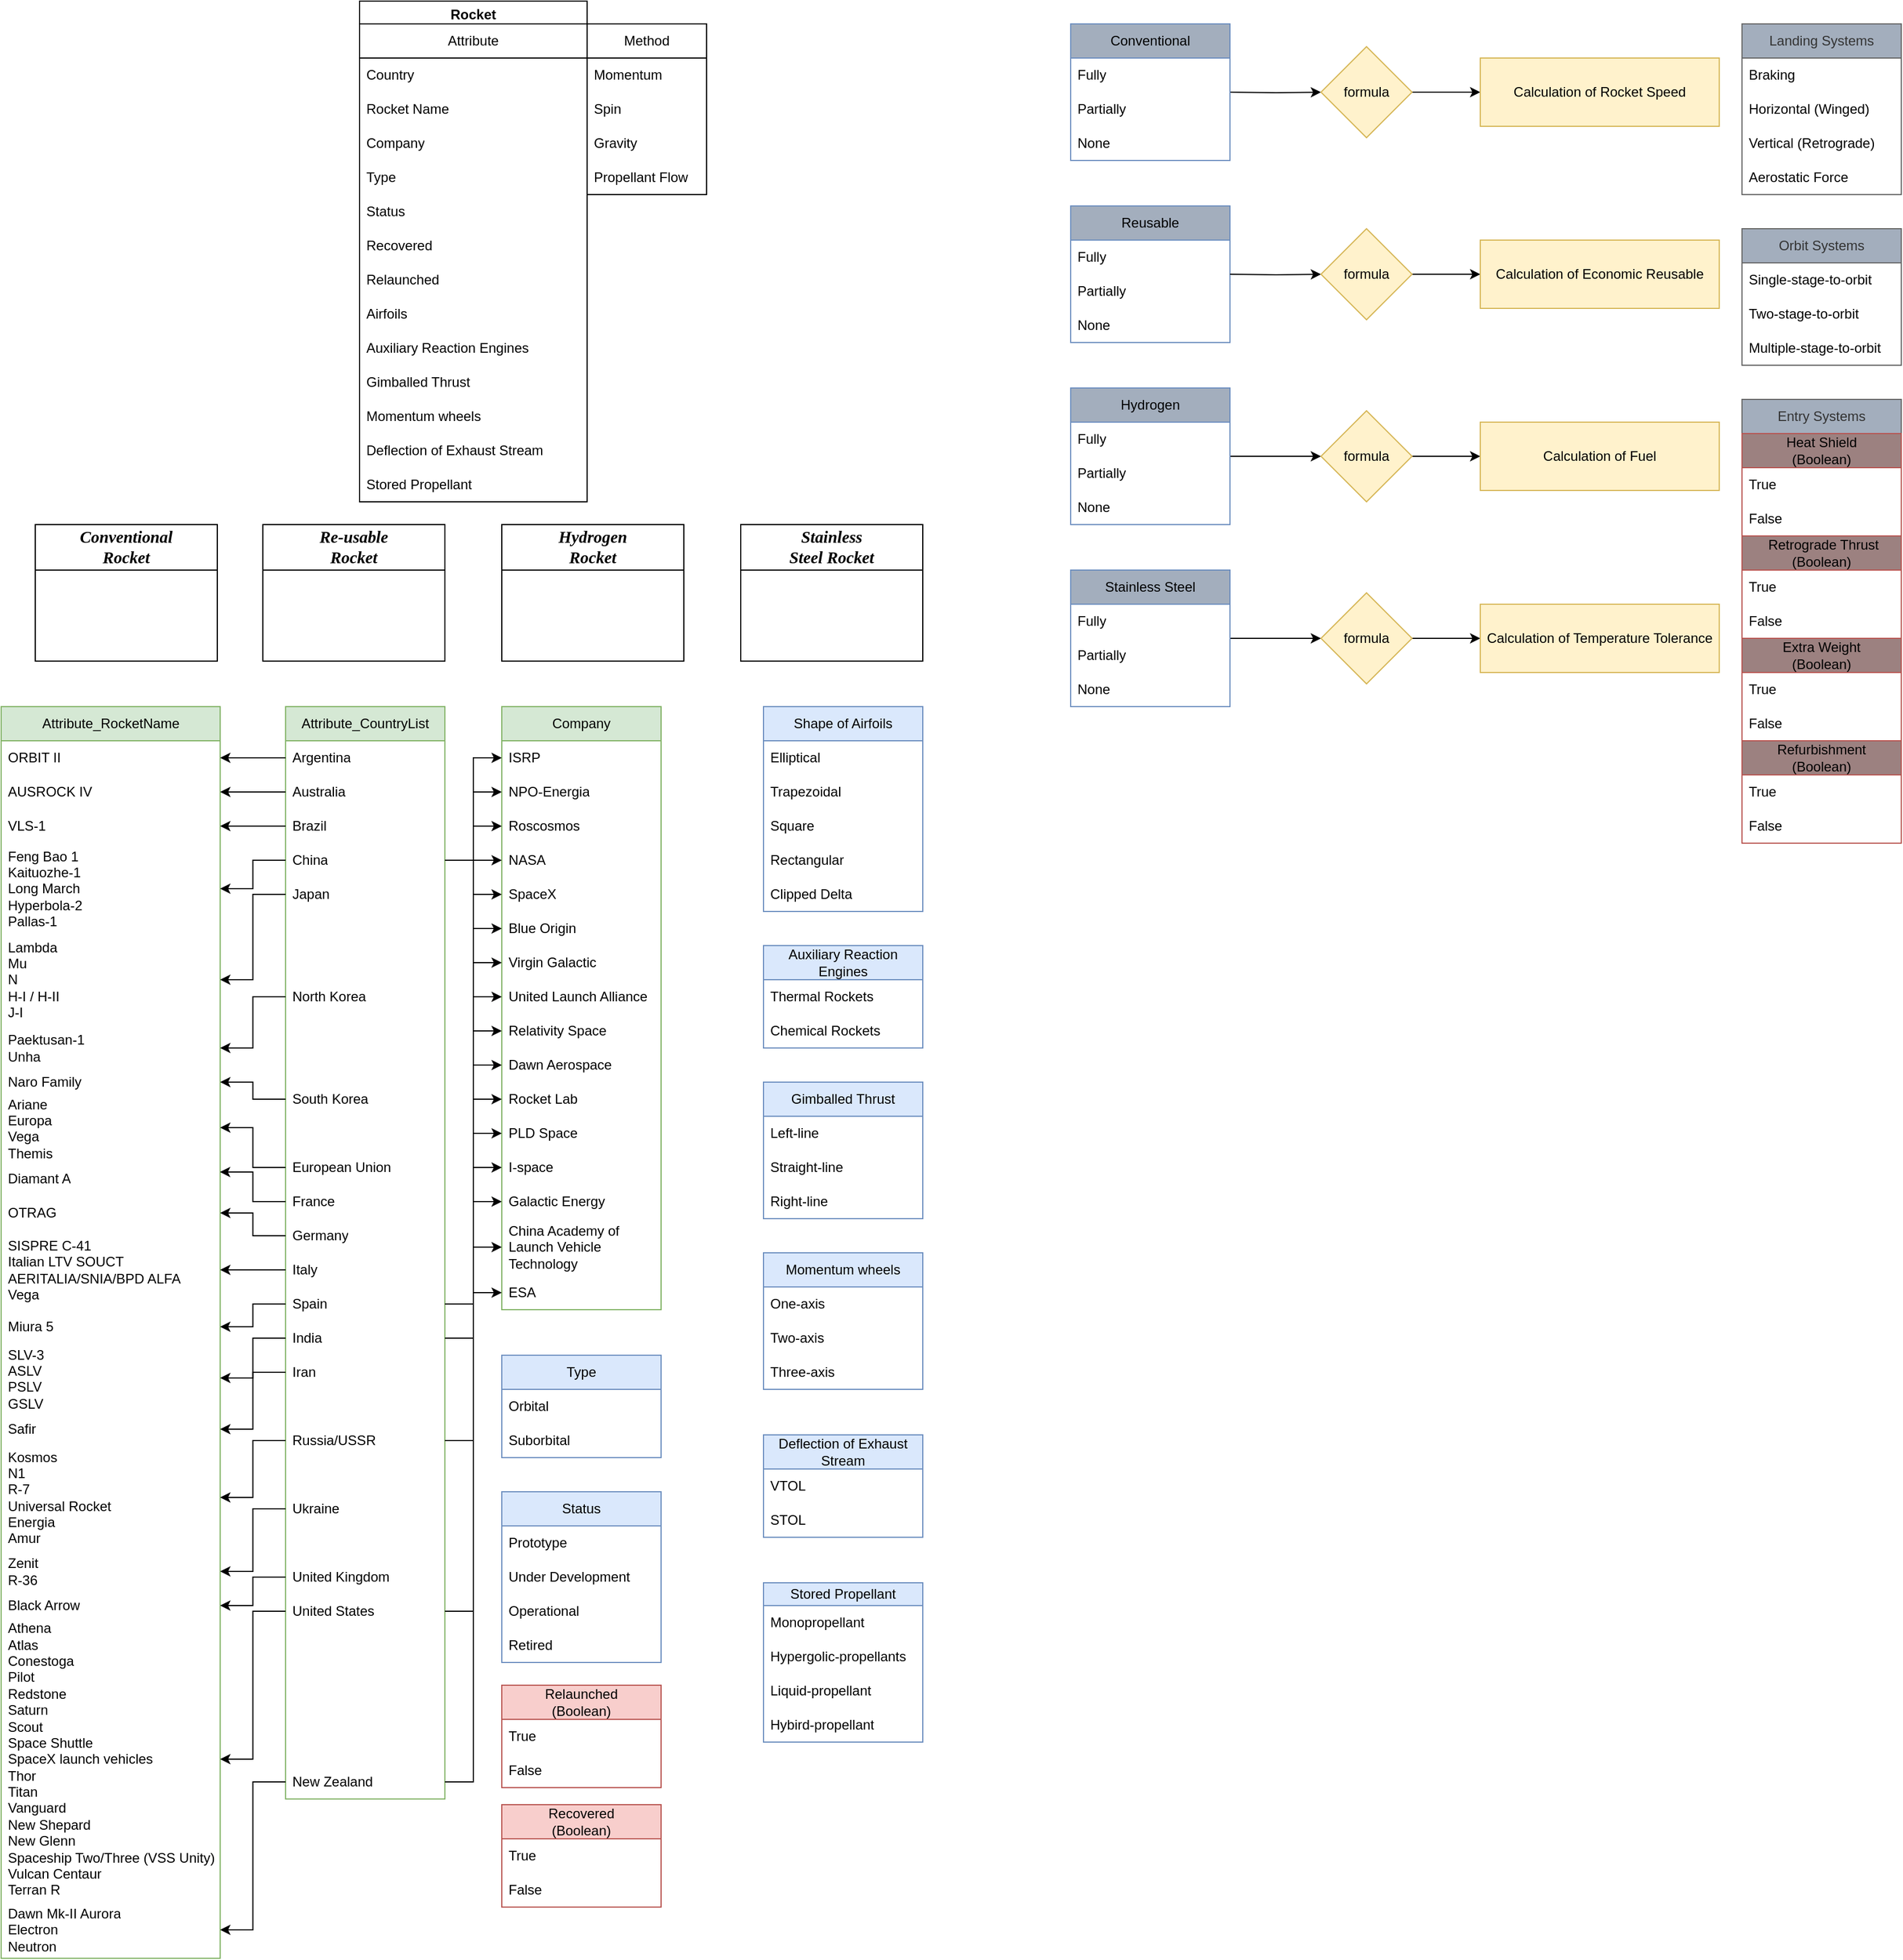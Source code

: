 <mxfile version="20.6.0" type="device"><diagram id="_hDedLnF2sNW9DHuZ_-T" name="ERD_ReusableRocket"><mxGraphModel dx="1246" dy="582" grid="1" gridSize="10" guides="1" tooltips="1" connect="1" arrows="1" fold="1" page="1" pageScale="1" pageWidth="850" pageHeight="1100" math="0" shadow="0"><root><mxCell id="0"/><mxCell id="1" parent="0"/><mxCell id="fXXxmC8M6Ksj2aSj-Whc-1" value="Rocket" style="swimlane;whiteSpace=wrap;html=1;" parent="1" vertex="1"><mxGeometry x="325" y="20" width="200" height="440" as="geometry"/></mxCell><mxCell id="fBBzbuEeNPnLPzrdhfyB-4" value="Attribute" style="swimlane;fontStyle=0;childLayout=stackLayout;horizontal=1;startSize=30;horizontalStack=0;resizeParent=1;resizeParentMax=0;resizeLast=0;collapsible=1;marginBottom=0;whiteSpace=wrap;html=1;" parent="fXXxmC8M6Ksj2aSj-Whc-1" vertex="1"><mxGeometry y="20" width="200" height="420" as="geometry"/></mxCell><mxCell id="fBBzbuEeNPnLPzrdhfyB-5" value="Country" style="text;strokeColor=none;fillColor=none;align=left;verticalAlign=middle;spacingLeft=4;spacingRight=4;overflow=hidden;points=[[0,0.5],[1,0.5]];portConstraint=eastwest;rotatable=0;whiteSpace=wrap;html=1;" parent="fBBzbuEeNPnLPzrdhfyB-4" vertex="1"><mxGeometry y="30" width="200" height="30" as="geometry"/></mxCell><mxCell id="fBBzbuEeNPnLPzrdhfyB-6" value="Rocket Name" style="text;strokeColor=none;fillColor=none;align=left;verticalAlign=middle;spacingLeft=4;spacingRight=4;overflow=hidden;points=[[0,0.5],[1,0.5]];portConstraint=eastwest;rotatable=0;whiteSpace=wrap;html=1;" parent="fBBzbuEeNPnLPzrdhfyB-4" vertex="1"><mxGeometry y="60" width="200" height="30" as="geometry"/></mxCell><mxCell id="fBBzbuEeNPnLPzrdhfyB-7" value="Company" style="text;strokeColor=none;fillColor=none;align=left;verticalAlign=middle;spacingLeft=4;spacingRight=4;overflow=hidden;points=[[0,0.5],[1,0.5]];portConstraint=eastwest;rotatable=0;whiteSpace=wrap;html=1;" parent="fBBzbuEeNPnLPzrdhfyB-4" vertex="1"><mxGeometry y="90" width="200" height="30" as="geometry"/></mxCell><mxCell id="fBBzbuEeNPnLPzrdhfyB-8" value="Type" style="text;strokeColor=none;fillColor=none;align=left;verticalAlign=middle;spacingLeft=4;spacingRight=4;overflow=hidden;points=[[0,0.5],[1,0.5]];portConstraint=eastwest;rotatable=0;whiteSpace=wrap;html=1;" parent="fBBzbuEeNPnLPzrdhfyB-4" vertex="1"><mxGeometry y="120" width="200" height="30" as="geometry"/></mxCell><mxCell id="fBBzbuEeNPnLPzrdhfyB-10" value="Status" style="text;strokeColor=none;fillColor=none;align=left;verticalAlign=middle;spacingLeft=4;spacingRight=4;overflow=hidden;points=[[0,0.5],[1,0.5]];portConstraint=eastwest;rotatable=0;whiteSpace=wrap;html=1;" parent="fBBzbuEeNPnLPzrdhfyB-4" vertex="1"><mxGeometry y="150" width="200" height="30" as="geometry"/></mxCell><mxCell id="fBBzbuEeNPnLPzrdhfyB-11" value="Recovered" style="text;strokeColor=none;fillColor=none;align=left;verticalAlign=middle;spacingLeft=4;spacingRight=4;overflow=hidden;points=[[0,0.5],[1,0.5]];portConstraint=eastwest;rotatable=0;whiteSpace=wrap;html=1;" parent="fBBzbuEeNPnLPzrdhfyB-4" vertex="1"><mxGeometry y="180" width="200" height="30" as="geometry"/></mxCell><mxCell id="fBBzbuEeNPnLPzrdhfyB-12" value="Relaunched" style="text;strokeColor=none;fillColor=none;align=left;verticalAlign=middle;spacingLeft=4;spacingRight=4;overflow=hidden;points=[[0,0.5],[1,0.5]];portConstraint=eastwest;rotatable=0;whiteSpace=wrap;html=1;" parent="fBBzbuEeNPnLPzrdhfyB-4" vertex="1"><mxGeometry y="210" width="200" height="30" as="geometry"/></mxCell><mxCell id="fBBzbuEeNPnLPzrdhfyB-17" value="Airfoils" style="text;strokeColor=none;fillColor=none;align=left;verticalAlign=middle;spacingLeft=4;spacingRight=4;overflow=hidden;points=[[0,0.5],[1,0.5]];portConstraint=eastwest;rotatable=0;whiteSpace=wrap;html=1;" parent="fBBzbuEeNPnLPzrdhfyB-4" vertex="1"><mxGeometry y="240" width="200" height="30" as="geometry"/></mxCell><mxCell id="fBBzbuEeNPnLPzrdhfyB-33" value="Auxiliary Reaction Engines" style="text;strokeColor=none;fillColor=none;align=left;verticalAlign=middle;spacingLeft=4;spacingRight=4;overflow=hidden;points=[[0,0.5],[1,0.5]];portConstraint=eastwest;rotatable=0;whiteSpace=wrap;html=1;" parent="fBBzbuEeNPnLPzrdhfyB-4" vertex="1"><mxGeometry y="270" width="200" height="30" as="geometry"/></mxCell><mxCell id="fBBzbuEeNPnLPzrdhfyB-34" value="Gimballed Thrust" style="text;strokeColor=none;fillColor=none;align=left;verticalAlign=middle;spacingLeft=4;spacingRight=4;overflow=hidden;points=[[0,0.5],[1,0.5]];portConstraint=eastwest;rotatable=0;whiteSpace=wrap;html=1;" parent="fBBzbuEeNPnLPzrdhfyB-4" vertex="1"><mxGeometry y="300" width="200" height="30" as="geometry"/></mxCell><mxCell id="fBBzbuEeNPnLPzrdhfyB-35" value="Momentum wheels" style="text;strokeColor=none;fillColor=none;align=left;verticalAlign=middle;spacingLeft=4;spacingRight=4;overflow=hidden;points=[[0,0.5],[1,0.5]];portConstraint=eastwest;rotatable=0;whiteSpace=wrap;html=1;" parent="fBBzbuEeNPnLPzrdhfyB-4" vertex="1"><mxGeometry y="330" width="200" height="30" as="geometry"/></mxCell><mxCell id="fBBzbuEeNPnLPzrdhfyB-36" value="Deflection of Exhaust Stream" style="text;strokeColor=none;fillColor=none;align=left;verticalAlign=middle;spacingLeft=4;spacingRight=4;overflow=hidden;points=[[0,0.5],[1,0.5]];portConstraint=eastwest;rotatable=0;whiteSpace=wrap;html=1;" parent="fBBzbuEeNPnLPzrdhfyB-4" vertex="1"><mxGeometry y="360" width="200" height="30" as="geometry"/></mxCell><mxCell id="fBBzbuEeNPnLPzrdhfyB-44" value="Stored Propellant" style="text;strokeColor=none;fillColor=none;align=left;verticalAlign=middle;spacingLeft=4;spacingRight=4;overflow=hidden;points=[[0,0.5],[1,0.5]];portConstraint=eastwest;rotatable=0;whiteSpace=wrap;html=1;" parent="fBBzbuEeNPnLPzrdhfyB-4" vertex="1"><mxGeometry y="390" width="200" height="30" as="geometry"/></mxCell><mxCell id="fXXxmC8M6Ksj2aSj-Whc-10" value="&lt;i&gt;&lt;span style=&quot;font-size:11.0pt;font-family:&amp;quot;Times New Roman&amp;quot;,serif;&lt;br/&gt;mso-fareast-font-family:SimSun;mso-bidi-font-family:Mangal;mso-font-kerning:&lt;br/&gt;.5pt;mso-ansi-language:EN-US;mso-fareast-language:HI;mso-bidi-language:HI&quot;&gt;Conventional&lt;br/&gt;Rocket&lt;/span&gt;&lt;/i&gt;" style="swimlane;whiteSpace=wrap;html=1;startSize=40;" parent="1" vertex="1"><mxGeometry x="40" y="480" width="160" height="120" as="geometry"/></mxCell><mxCell id="fXXxmC8M6Ksj2aSj-Whc-11" value="&lt;i&gt;&lt;span style=&quot;font-size:11.0pt;font-family:&amp;quot;Times New Roman&amp;quot;,serif;&lt;br/&gt;mso-fareast-font-family:SimSun;mso-bidi-font-family:Mangal;mso-font-kerning:&lt;br/&gt;.5pt;mso-ansi-language:EN-US;mso-fareast-language:HI;mso-bidi-language:HI&quot;&gt;Re-usable&lt;br/&gt;Rocket&lt;/span&gt;&lt;/i&gt;" style="swimlane;whiteSpace=wrap;html=1;startSize=40;" parent="1" vertex="1"><mxGeometry x="240" y="480" width="160" height="120" as="geometry"/></mxCell><mxCell id="fXXxmC8M6Ksj2aSj-Whc-12" value="&lt;i&gt;&lt;span style=&quot;font-size:11.0pt;font-family:&amp;quot;Times New Roman&amp;quot;,serif;&lt;br/&gt;mso-fareast-font-family:SimSun;mso-bidi-font-family:Mangal;mso-font-kerning:&lt;br/&gt;.5pt;mso-ansi-language:EN-US;mso-fareast-language:HI;mso-bidi-language:HI&quot;&gt;Hydrogen&lt;br/&gt;Rocket&lt;/span&gt;&lt;/i&gt;" style="swimlane;whiteSpace=wrap;html=1;startSize=40;" parent="1" vertex="1"><mxGeometry x="450" y="480" width="160" height="120" as="geometry"/></mxCell><mxCell id="fXXxmC8M6Ksj2aSj-Whc-13" value="&lt;i&gt;&lt;span style=&quot;font-size:11.0pt;font-family:&amp;quot;Times New Roman&amp;quot;,serif;&lt;br/&gt;mso-fareast-font-family:SimSun;mso-bidi-font-family:Mangal;mso-font-kerning:&lt;br/&gt;.5pt;mso-ansi-language:EN-US;mso-fareast-language:HI;mso-bidi-language:HI&quot;&gt;Stainless&lt;br/&gt;Steel Rocket&lt;/span&gt;&lt;/i&gt;" style="swimlane;whiteSpace=wrap;html=1;startSize=40;" parent="1" vertex="1"><mxGeometry x="660" y="480" width="160" height="120" as="geometry"/></mxCell><mxCell id="24zl8b-pXEbZFOuYqkY1-1" value="Attribute_CountryList" style="swimlane;fontStyle=0;childLayout=stackLayout;horizontal=1;startSize=30;horizontalStack=0;resizeParent=1;resizeParentMax=0;resizeLast=0;collapsible=1;marginBottom=0;whiteSpace=wrap;html=1;fillColor=#d5e8d4;strokeColor=#82b366;" parent="1" vertex="1"><mxGeometry x="260" y="640" width="140" height="960" as="geometry"><mxRectangle x="35" y="830" width="150" height="30" as="alternateBounds"/></mxGeometry></mxCell><mxCell id="24zl8b-pXEbZFOuYqkY1-2" value="Argentina" style="text;strokeColor=none;fillColor=none;align=left;verticalAlign=middle;spacingLeft=4;spacingRight=4;overflow=hidden;points=[[0,0.5],[1,0.5]];portConstraint=eastwest;rotatable=0;whiteSpace=wrap;html=1;" parent="24zl8b-pXEbZFOuYqkY1-1" vertex="1"><mxGeometry y="30" width="140" height="30" as="geometry"/></mxCell><mxCell id="24zl8b-pXEbZFOuYqkY1-3" value="Australia" style="text;strokeColor=none;fillColor=none;align=left;verticalAlign=middle;spacingLeft=4;spacingRight=4;overflow=hidden;points=[[0,0.5],[1,0.5]];portConstraint=eastwest;rotatable=0;whiteSpace=wrap;html=1;" parent="24zl8b-pXEbZFOuYqkY1-1" vertex="1"><mxGeometry y="60" width="140" height="30" as="geometry"/></mxCell><mxCell id="24zl8b-pXEbZFOuYqkY1-4" value="Brazil" style="text;strokeColor=none;fillColor=none;align=left;verticalAlign=middle;spacingLeft=4;spacingRight=4;overflow=hidden;points=[[0,0.5],[1,0.5]];portConstraint=eastwest;rotatable=0;whiteSpace=wrap;html=1;" parent="24zl8b-pXEbZFOuYqkY1-1" vertex="1"><mxGeometry y="90" width="140" height="30" as="geometry"/></mxCell><mxCell id="24zl8b-pXEbZFOuYqkY1-33" value="China" style="text;strokeColor=none;fillColor=none;align=left;verticalAlign=middle;spacingLeft=4;spacingRight=4;overflow=hidden;points=[[0,0.5],[1,0.5]];portConstraint=eastwest;rotatable=0;whiteSpace=wrap;html=1;" parent="24zl8b-pXEbZFOuYqkY1-1" vertex="1"><mxGeometry y="120" width="140" height="30" as="geometry"/></mxCell><mxCell id="24zl8b-pXEbZFOuYqkY1-51" value="Japan" style="text;strokeColor=none;fillColor=none;align=left;verticalAlign=middle;spacingLeft=4;spacingRight=4;overflow=hidden;points=[[0,0.5],[1,0.5]];portConstraint=eastwest;rotatable=0;whiteSpace=wrap;html=1;" parent="24zl8b-pXEbZFOuYqkY1-1" vertex="1"><mxGeometry y="150" width="140" height="30" as="geometry"/></mxCell><mxCell id="fBBzbuEeNPnLPzrdhfyB-144" style="text;strokeColor=none;fillColor=none;align=left;verticalAlign=middle;spacingLeft=4;spacingRight=4;overflow=hidden;points=[[0,0.5],[1,0.5]];portConstraint=eastwest;rotatable=0;whiteSpace=wrap;html=1;" parent="24zl8b-pXEbZFOuYqkY1-1" vertex="1"><mxGeometry y="180" width="140" height="30" as="geometry"/></mxCell><mxCell id="fBBzbuEeNPnLPzrdhfyB-179" style="text;strokeColor=none;fillColor=none;align=left;verticalAlign=middle;spacingLeft=4;spacingRight=4;overflow=hidden;points=[[0,0.5],[1,0.5]];portConstraint=eastwest;rotatable=0;whiteSpace=wrap;html=1;" parent="24zl8b-pXEbZFOuYqkY1-1" vertex="1"><mxGeometry y="210" width="140" height="30" as="geometry"/></mxCell><mxCell id="24zl8b-pXEbZFOuYqkY1-54" value="North Korea" style="text;strokeColor=none;fillColor=none;align=left;verticalAlign=middle;spacingLeft=4;spacingRight=4;overflow=hidden;points=[[0,0.5],[1,0.5]];portConstraint=eastwest;rotatable=0;whiteSpace=wrap;html=1;" parent="24zl8b-pXEbZFOuYqkY1-1" vertex="1"><mxGeometry y="240" width="140" height="30" as="geometry"/></mxCell><mxCell id="fBBzbuEeNPnLPzrdhfyB-145" style="text;strokeColor=none;fillColor=none;align=left;verticalAlign=middle;spacingLeft=4;spacingRight=4;overflow=hidden;points=[[0,0.5],[1,0.5]];portConstraint=eastwest;rotatable=0;whiteSpace=wrap;html=1;" parent="24zl8b-pXEbZFOuYqkY1-1" vertex="1"><mxGeometry y="270" width="140" height="30" as="geometry"/></mxCell><mxCell id="fBBzbuEeNPnLPzrdhfyB-174" style="text;strokeColor=none;fillColor=none;align=left;verticalAlign=middle;spacingLeft=4;spacingRight=4;overflow=hidden;points=[[0,0.5],[1,0.5]];portConstraint=eastwest;rotatable=0;whiteSpace=wrap;html=1;" parent="24zl8b-pXEbZFOuYqkY1-1" vertex="1"><mxGeometry y="300" width="140" height="30" as="geometry"/></mxCell><mxCell id="24zl8b-pXEbZFOuYqkY1-65" value="South Korea" style="text;strokeColor=none;fillColor=none;align=left;verticalAlign=middle;spacingLeft=4;spacingRight=4;overflow=hidden;points=[[0,0.5],[1,0.5]];portConstraint=eastwest;rotatable=0;whiteSpace=wrap;html=1;" parent="24zl8b-pXEbZFOuYqkY1-1" vertex="1"><mxGeometry y="330" width="140" height="30" as="geometry"/></mxCell><mxCell id="fBBzbuEeNPnLPzrdhfyB-173" style="text;strokeColor=none;fillColor=none;align=left;verticalAlign=middle;spacingLeft=4;spacingRight=4;overflow=hidden;points=[[0,0.5],[1,0.5]];portConstraint=eastwest;rotatable=0;whiteSpace=wrap;html=1;" parent="24zl8b-pXEbZFOuYqkY1-1" vertex="1"><mxGeometry y="360" width="140" height="30" as="geometry"/></mxCell><mxCell id="24zl8b-pXEbZFOuYqkY1-32" value="European Union" style="text;strokeColor=none;fillColor=none;align=left;verticalAlign=middle;spacingLeft=4;spacingRight=4;overflow=hidden;points=[[0,0.5],[1,0.5]];portConstraint=eastwest;rotatable=0;whiteSpace=wrap;html=1;" parent="24zl8b-pXEbZFOuYqkY1-1" vertex="1"><mxGeometry y="390" width="140" height="30" as="geometry"/></mxCell><mxCell id="24zl8b-pXEbZFOuYqkY1-31" value="France" style="text;strokeColor=none;fillColor=none;align=left;verticalAlign=middle;spacingLeft=4;spacingRight=4;overflow=hidden;points=[[0,0.5],[1,0.5]];portConstraint=eastwest;rotatable=0;whiteSpace=wrap;html=1;" parent="24zl8b-pXEbZFOuYqkY1-1" vertex="1"><mxGeometry y="420" width="140" height="30" as="geometry"/></mxCell><mxCell id="24zl8b-pXEbZFOuYqkY1-30" value="Germany" style="text;strokeColor=none;fillColor=none;align=left;verticalAlign=middle;spacingLeft=4;spacingRight=4;overflow=hidden;points=[[0,0.5],[1,0.5]];portConstraint=eastwest;rotatable=0;whiteSpace=wrap;html=1;" parent="24zl8b-pXEbZFOuYqkY1-1" vertex="1"><mxGeometry y="450" width="140" height="30" as="geometry"/></mxCell><mxCell id="24zl8b-pXEbZFOuYqkY1-36" value="Italy" style="text;strokeColor=none;fillColor=none;align=left;verticalAlign=middle;spacingLeft=4;spacingRight=4;overflow=hidden;points=[[0,0.5],[1,0.5]];portConstraint=eastwest;rotatable=0;whiteSpace=wrap;html=1;" parent="24zl8b-pXEbZFOuYqkY1-1" vertex="1"><mxGeometry y="480" width="140" height="30" as="geometry"/></mxCell><mxCell id="fBBzbuEeNPnLPzrdhfyB-109" value="Spain" style="text;strokeColor=none;fillColor=none;align=left;verticalAlign=middle;spacingLeft=4;spacingRight=4;overflow=hidden;points=[[0,0.5],[1,0.5]];portConstraint=eastwest;rotatable=0;whiteSpace=wrap;html=1;" parent="24zl8b-pXEbZFOuYqkY1-1" vertex="1"><mxGeometry y="510" width="140" height="30" as="geometry"/></mxCell><mxCell id="24zl8b-pXEbZFOuYqkY1-29" value="India" style="text;strokeColor=none;fillColor=none;align=left;verticalAlign=middle;spacingLeft=4;spacingRight=4;overflow=hidden;points=[[0,0.5],[1,0.5]];portConstraint=eastwest;rotatable=0;whiteSpace=wrap;html=1;" parent="24zl8b-pXEbZFOuYqkY1-1" vertex="1"><mxGeometry y="540" width="140" height="30" as="geometry"/></mxCell><mxCell id="24zl8b-pXEbZFOuYqkY1-34" value="Iran" style="text;strokeColor=none;fillColor=none;align=left;verticalAlign=middle;spacingLeft=4;spacingRight=4;overflow=hidden;points=[[0,0.5],[1,0.5]];portConstraint=eastwest;rotatable=0;whiteSpace=wrap;html=1;" parent="24zl8b-pXEbZFOuYqkY1-1" vertex="1"><mxGeometry y="570" width="140" height="30" as="geometry"/></mxCell><mxCell id="fBBzbuEeNPnLPzrdhfyB-183" style="text;strokeColor=none;fillColor=none;align=left;verticalAlign=middle;spacingLeft=4;spacingRight=4;overflow=hidden;points=[[0,0.5],[1,0.5]];portConstraint=eastwest;rotatable=0;whiteSpace=wrap;html=1;" parent="24zl8b-pXEbZFOuYqkY1-1" vertex="1"><mxGeometry y="600" width="140" height="30" as="geometry"/></mxCell><mxCell id="24zl8b-pXEbZFOuYqkY1-57" value="Russia/USSR" style="text;strokeColor=none;fillColor=none;align=left;verticalAlign=middle;spacingLeft=4;spacingRight=4;overflow=hidden;points=[[0,0.5],[1,0.5]];portConstraint=eastwest;rotatable=0;whiteSpace=wrap;html=1;" parent="24zl8b-pXEbZFOuYqkY1-1" vertex="1"><mxGeometry y="630" width="140" height="30" as="geometry"/></mxCell><mxCell id="fBBzbuEeNPnLPzrdhfyB-147" style="text;strokeColor=none;fillColor=none;align=left;verticalAlign=middle;spacingLeft=4;spacingRight=4;overflow=hidden;points=[[0,0.5],[1,0.5]];portConstraint=eastwest;rotatable=0;whiteSpace=wrap;html=1;" parent="24zl8b-pXEbZFOuYqkY1-1" vertex="1"><mxGeometry y="660" width="140" height="30" as="geometry"/></mxCell><mxCell id="24zl8b-pXEbZFOuYqkY1-59" value="Ukraine" style="text;strokeColor=none;fillColor=none;align=left;verticalAlign=middle;spacingLeft=4;spacingRight=4;overflow=hidden;points=[[0,0.5],[1,0.5]];portConstraint=eastwest;rotatable=0;whiteSpace=wrap;html=1;" parent="24zl8b-pXEbZFOuYqkY1-1" vertex="1"><mxGeometry y="690" width="140" height="30" as="geometry"/></mxCell><mxCell id="fBBzbuEeNPnLPzrdhfyB-148" style="text;strokeColor=none;fillColor=none;align=left;verticalAlign=middle;spacingLeft=4;spacingRight=4;overflow=hidden;points=[[0,0.5],[1,0.5]];portConstraint=eastwest;rotatable=0;whiteSpace=wrap;html=1;" parent="24zl8b-pXEbZFOuYqkY1-1" vertex="1"><mxGeometry y="720" width="140" height="30" as="geometry"/></mxCell><mxCell id="24zl8b-pXEbZFOuYqkY1-68" value="United Kingdom" style="text;strokeColor=none;fillColor=none;align=left;verticalAlign=middle;spacingLeft=4;spacingRight=4;overflow=hidden;points=[[0,0.5],[1,0.5]];portConstraint=eastwest;rotatable=0;whiteSpace=wrap;html=1;" parent="24zl8b-pXEbZFOuYqkY1-1" vertex="1"><mxGeometry y="750" width="140" height="30" as="geometry"/></mxCell><mxCell id="24zl8b-pXEbZFOuYqkY1-73" value="United States" style="text;strokeColor=none;fillColor=none;align=left;verticalAlign=middle;spacingLeft=4;spacingRight=4;overflow=hidden;points=[[0,0.5],[1,0.5]];portConstraint=eastwest;rotatable=0;whiteSpace=wrap;html=1;" parent="24zl8b-pXEbZFOuYqkY1-1" vertex="1"><mxGeometry y="780" width="140" height="30" as="geometry"/></mxCell><mxCell id="fBBzbuEeNPnLPzrdhfyB-187" style="text;strokeColor=none;fillColor=none;align=left;verticalAlign=middle;spacingLeft=4;spacingRight=4;overflow=hidden;points=[[0,0.5],[1,0.5]];portConstraint=eastwest;rotatable=0;whiteSpace=wrap;html=1;" parent="24zl8b-pXEbZFOuYqkY1-1" vertex="1"><mxGeometry y="810" width="140" height="30" as="geometry"/></mxCell><mxCell id="fBBzbuEeNPnLPzrdhfyB-186" style="text;strokeColor=none;fillColor=none;align=left;verticalAlign=middle;spacingLeft=4;spacingRight=4;overflow=hidden;points=[[0,0.5],[1,0.5]];portConstraint=eastwest;rotatable=0;whiteSpace=wrap;html=1;" parent="24zl8b-pXEbZFOuYqkY1-1" vertex="1"><mxGeometry y="840" width="140" height="30" as="geometry"/></mxCell><mxCell id="fBBzbuEeNPnLPzrdhfyB-185" style="text;strokeColor=none;fillColor=none;align=left;verticalAlign=middle;spacingLeft=4;spacingRight=4;overflow=hidden;points=[[0,0.5],[1,0.5]];portConstraint=eastwest;rotatable=0;whiteSpace=wrap;html=1;" parent="24zl8b-pXEbZFOuYqkY1-1" vertex="1"><mxGeometry y="870" width="140" height="30" as="geometry"/></mxCell><mxCell id="fBBzbuEeNPnLPzrdhfyB-184" style="text;strokeColor=none;fillColor=none;align=left;verticalAlign=middle;spacingLeft=4;spacingRight=4;overflow=hidden;points=[[0,0.5],[1,0.5]];portConstraint=eastwest;rotatable=0;whiteSpace=wrap;html=1;" parent="24zl8b-pXEbZFOuYqkY1-1" vertex="1"><mxGeometry y="900" width="140" height="30" as="geometry"/></mxCell><mxCell id="fBBzbuEeNPnLPzrdhfyB-111" value="New Zealand" style="text;strokeColor=none;fillColor=none;align=left;verticalAlign=middle;spacingLeft=4;spacingRight=4;overflow=hidden;points=[[0,0.5],[1,0.5]];portConstraint=eastwest;rotatable=0;whiteSpace=wrap;html=1;" parent="24zl8b-pXEbZFOuYqkY1-1" vertex="1"><mxGeometry y="930" width="140" height="30" as="geometry"/></mxCell><mxCell id="24zl8b-pXEbZFOuYqkY1-5" value="Attribute_RocketName" style="swimlane;fontStyle=0;childLayout=stackLayout;horizontal=1;startSize=30;horizontalStack=0;resizeParent=1;resizeParentMax=0;resizeLast=0;collapsible=1;marginBottom=0;whiteSpace=wrap;html=1;fillColor=#d5e8d4;strokeColor=#82b366;" parent="1" vertex="1"><mxGeometry x="10" y="640" width="192.5" height="1100" as="geometry"/></mxCell><mxCell id="24zl8b-pXEbZFOuYqkY1-6" value="ORBIT II" style="text;strokeColor=none;fillColor=none;align=left;verticalAlign=middle;spacingLeft=4;spacingRight=4;overflow=hidden;points=[[0,0.5],[1,0.5]];portConstraint=eastwest;rotatable=0;whiteSpace=wrap;html=1;" parent="24zl8b-pXEbZFOuYqkY1-5" vertex="1"><mxGeometry y="30" width="192.5" height="30" as="geometry"/></mxCell><mxCell id="24zl8b-pXEbZFOuYqkY1-7" value="AUSROCK IV" style="text;strokeColor=none;fillColor=none;align=left;verticalAlign=middle;spacingLeft=4;spacingRight=4;overflow=hidden;points=[[0,0.5],[1,0.5]];portConstraint=eastwest;rotatable=0;whiteSpace=wrap;html=1;" parent="24zl8b-pXEbZFOuYqkY1-5" vertex="1"><mxGeometry y="60" width="192.5" height="30" as="geometry"/></mxCell><mxCell id="24zl8b-pXEbZFOuYqkY1-8" value="VLS-1" style="text;strokeColor=none;fillColor=none;align=left;verticalAlign=middle;spacingLeft=4;spacingRight=4;overflow=hidden;points=[[0,0.5],[1,0.5]];portConstraint=eastwest;rotatable=0;whiteSpace=wrap;html=1;" parent="24zl8b-pXEbZFOuYqkY1-5" vertex="1"><mxGeometry y="90" width="192.5" height="30" as="geometry"/></mxCell><mxCell id="24zl8b-pXEbZFOuYqkY1-24" value="Feng Bao 1&lt;br&gt;Kaituozhe-1&lt;br&gt;Long March&lt;br&gt;Hyperbola-2&lt;br&gt;Pallas-1" style="text;strokeColor=none;fillColor=none;align=left;verticalAlign=middle;spacingLeft=4;spacingRight=4;overflow=hidden;points=[[0,0.5],[1,0.5]];portConstraint=eastwest;rotatable=0;whiteSpace=wrap;html=1;" parent="24zl8b-pXEbZFOuYqkY1-5" vertex="1"><mxGeometry y="120" width="192.5" height="80" as="geometry"/></mxCell><mxCell id="24zl8b-pXEbZFOuYqkY1-52" value="Lambda&lt;br&gt;Mu&lt;br&gt;N&lt;br&gt;H-I / H-II&lt;br&gt;J-I" style="text;strokeColor=none;fillColor=none;align=left;verticalAlign=middle;spacingLeft=4;spacingRight=4;overflow=hidden;points=[[0,0.5],[1,0.5]];portConstraint=eastwest;rotatable=0;whiteSpace=wrap;html=1;" parent="24zl8b-pXEbZFOuYqkY1-5" vertex="1"><mxGeometry y="200" width="192.5" height="80" as="geometry"/></mxCell><mxCell id="24zl8b-pXEbZFOuYqkY1-55" value="Paektusan-1&lt;br&gt;Unha" style="text;strokeColor=none;fillColor=none;align=left;verticalAlign=middle;spacingLeft=4;spacingRight=4;overflow=hidden;points=[[0,0.5],[1,0.5]];portConstraint=eastwest;rotatable=0;whiteSpace=wrap;html=1;" parent="24zl8b-pXEbZFOuYqkY1-5" vertex="1"><mxGeometry y="280" width="192.5" height="40" as="geometry"/></mxCell><mxCell id="24zl8b-pXEbZFOuYqkY1-66" value="Naro Family" style="text;strokeColor=none;fillColor=none;align=left;verticalAlign=middle;spacingLeft=4;spacingRight=4;overflow=hidden;points=[[0,0.5],[1,0.5]];portConstraint=eastwest;rotatable=0;whiteSpace=wrap;html=1;" parent="24zl8b-pXEbZFOuYqkY1-5" vertex="1"><mxGeometry y="320" width="192.5" height="20" as="geometry"/></mxCell><mxCell id="24zl8b-pXEbZFOuYqkY1-25" value="Ariane&lt;br&gt;Europa&lt;br&gt;Vega&lt;br&gt;Themis" style="text;strokeColor=none;fillColor=none;align=left;verticalAlign=middle;spacingLeft=4;spacingRight=4;overflow=hidden;points=[[0,0.5],[1,0.5]];portConstraint=eastwest;rotatable=0;whiteSpace=wrap;html=1;" parent="24zl8b-pXEbZFOuYqkY1-5" vertex="1"><mxGeometry y="340" width="192.5" height="60" as="geometry"/></mxCell><mxCell id="24zl8b-pXEbZFOuYqkY1-26" value="Diamant A" style="text;strokeColor=none;fillColor=none;align=left;verticalAlign=middle;spacingLeft=4;spacingRight=4;overflow=hidden;points=[[0,0.5],[1,0.5]];portConstraint=eastwest;rotatable=0;whiteSpace=wrap;html=1;" parent="24zl8b-pXEbZFOuYqkY1-5" vertex="1"><mxGeometry y="400" width="192.5" height="30" as="geometry"/></mxCell><mxCell id="24zl8b-pXEbZFOuYqkY1-27" value="OTRAG" style="text;strokeColor=none;fillColor=none;align=left;verticalAlign=middle;spacingLeft=4;spacingRight=4;overflow=hidden;points=[[0,0.5],[1,0.5]];portConstraint=eastwest;rotatable=0;whiteSpace=wrap;html=1;" parent="24zl8b-pXEbZFOuYqkY1-5" vertex="1"><mxGeometry y="430" width="192.5" height="30" as="geometry"/></mxCell><mxCell id="24zl8b-pXEbZFOuYqkY1-37" value="SISPRE C-41&lt;br&gt;Italian LTV SOUCT&lt;br&gt;AERITALIA/SNIA/BPD ALFA&lt;br&gt;Vega" style="text;strokeColor=none;fillColor=none;align=left;verticalAlign=middle;spacingLeft=4;spacingRight=4;overflow=hidden;points=[[0,0.5],[1,0.5]];portConstraint=eastwest;rotatable=0;whiteSpace=wrap;html=1;" parent="24zl8b-pXEbZFOuYqkY1-5" vertex="1"><mxGeometry y="460" width="192.5" height="70" as="geometry"/></mxCell><mxCell id="fBBzbuEeNPnLPzrdhfyB-166" value="Miura 5" style="text;strokeColor=none;fillColor=none;align=left;verticalAlign=middle;spacingLeft=4;spacingRight=4;overflow=hidden;points=[[0,0.5],[1,0.5]];portConstraint=eastwest;rotatable=0;whiteSpace=wrap;html=1;" parent="24zl8b-pXEbZFOuYqkY1-5" vertex="1"><mxGeometry y="530" width="192.5" height="30" as="geometry"/></mxCell><mxCell id="24zl8b-pXEbZFOuYqkY1-28" value="SLV-3&lt;br&gt;ASLV&lt;br&gt;PSLV&lt;br&gt;GSLV&lt;br&gt;RLV TSTO" style="text;strokeColor=none;fillColor=none;align=left;verticalAlign=middle;spacingLeft=4;spacingRight=4;overflow=hidden;points=[[0,0.5],[1,0.5]];portConstraint=eastwest;rotatable=0;whiteSpace=wrap;html=1;" parent="24zl8b-pXEbZFOuYqkY1-5" vertex="1"><mxGeometry y="560" width="192.5" height="60" as="geometry"/></mxCell><mxCell id="24zl8b-pXEbZFOuYqkY1-35" value="Safir" style="text;strokeColor=none;fillColor=none;align=left;verticalAlign=middle;spacingLeft=4;spacingRight=4;overflow=hidden;points=[[0,0.5],[1,0.5]];portConstraint=eastwest;rotatable=0;whiteSpace=wrap;html=1;" parent="24zl8b-pXEbZFOuYqkY1-5" vertex="1"><mxGeometry y="620" width="192.5" height="30" as="geometry"/></mxCell><mxCell id="24zl8b-pXEbZFOuYqkY1-58" value="Kosmos&lt;br&gt;N1&lt;br&gt;R-7&lt;br&gt;Universal Rocket&lt;br&gt;Energia&lt;br&gt;Amur" style="text;strokeColor=none;fillColor=none;align=left;verticalAlign=middle;spacingLeft=4;spacingRight=4;overflow=hidden;points=[[0,0.5],[1,0.5]];portConstraint=eastwest;rotatable=0;whiteSpace=wrap;html=1;" parent="24zl8b-pXEbZFOuYqkY1-5" vertex="1"><mxGeometry y="650" width="192.5" height="90" as="geometry"/></mxCell><mxCell id="24zl8b-pXEbZFOuYqkY1-63" value="Zenit&lt;br&gt;R-36" style="text;strokeColor=none;fillColor=none;align=left;verticalAlign=middle;spacingLeft=4;spacingRight=4;overflow=hidden;points=[[0,0.5],[1,0.5]];portConstraint=eastwest;rotatable=0;whiteSpace=wrap;html=1;" parent="24zl8b-pXEbZFOuYqkY1-5" vertex="1"><mxGeometry y="740" width="192.5" height="40" as="geometry"/></mxCell><mxCell id="24zl8b-pXEbZFOuYqkY1-69" value="Black Arrow" style="text;strokeColor=none;fillColor=none;align=left;verticalAlign=middle;spacingLeft=4;spacingRight=4;overflow=hidden;points=[[0,0.5],[1,0.5]];portConstraint=eastwest;rotatable=0;whiteSpace=wrap;html=1;" parent="24zl8b-pXEbZFOuYqkY1-5" vertex="1"><mxGeometry y="780" width="192.5" height="20" as="geometry"/></mxCell><mxCell id="24zl8b-pXEbZFOuYqkY1-74" value="Athena&lt;br&gt;Atlas&lt;br&gt;Conestoga&lt;br&gt;Pilot&lt;br&gt;Redstone&lt;br&gt;Saturn&lt;br&gt;Scout&lt;br&gt;Space Shuttle&lt;br&gt;SpaceX launch vehicles&lt;br&gt;Thor&lt;br&gt;Titan&lt;br&gt;Vanguard&lt;br&gt;New Shepard&lt;br&gt;New Glenn&lt;br&gt;Spaceship Two/Three (VSS Unity)&lt;br&gt;Vulcan Centaur&lt;br&gt;Terran R" style="text;strokeColor=none;fillColor=none;align=left;verticalAlign=middle;spacingLeft=4;spacingRight=4;overflow=hidden;points=[[0,0.5],[1,0.5]];portConstraint=eastwest;rotatable=0;whiteSpace=wrap;html=1;" parent="24zl8b-pXEbZFOuYqkY1-5" vertex="1"><mxGeometry y="800" width="192.5" height="250" as="geometry"/></mxCell><mxCell id="fBBzbuEeNPnLPzrdhfyB-165" value="Dawn Mk-II Aurora&lt;br&gt;Electron&lt;br&gt;Neutron" style="text;strokeColor=none;fillColor=none;align=left;verticalAlign=middle;spacingLeft=4;spacingRight=4;overflow=hidden;points=[[0,0.5],[1,0.5]];portConstraint=eastwest;rotatable=0;whiteSpace=wrap;html=1;" parent="24zl8b-pXEbZFOuYqkY1-5" vertex="1"><mxGeometry y="1050" width="192.5" height="50" as="geometry"/></mxCell><mxCell id="fBBzbuEeNPnLPzrdhfyB-13" value="Method" style="swimlane;fontStyle=0;childLayout=stackLayout;horizontal=1;startSize=30;horizontalStack=0;resizeParent=1;resizeParentMax=0;resizeLast=0;collapsible=1;marginBottom=0;whiteSpace=wrap;html=1;" parent="1" vertex="1"><mxGeometry x="525" y="40" width="105" height="150" as="geometry"/></mxCell><mxCell id="fBBzbuEeNPnLPzrdhfyB-14" value="Momentum" style="text;strokeColor=none;fillColor=none;align=left;verticalAlign=middle;spacingLeft=4;spacingRight=4;overflow=hidden;points=[[0,0.5],[1,0.5]];portConstraint=eastwest;rotatable=0;whiteSpace=wrap;html=1;" parent="fBBzbuEeNPnLPzrdhfyB-13" vertex="1"><mxGeometry y="30" width="105" height="30" as="geometry"/></mxCell><mxCell id="fBBzbuEeNPnLPzrdhfyB-15" value="Spin" style="text;strokeColor=none;fillColor=none;align=left;verticalAlign=middle;spacingLeft=4;spacingRight=4;overflow=hidden;points=[[0,0.5],[1,0.5]];portConstraint=eastwest;rotatable=0;whiteSpace=wrap;html=1;" parent="fBBzbuEeNPnLPzrdhfyB-13" vertex="1"><mxGeometry y="60" width="105" height="30" as="geometry"/></mxCell><mxCell id="fBBzbuEeNPnLPzrdhfyB-16" value="Gravity" style="text;strokeColor=none;fillColor=none;align=left;verticalAlign=middle;spacingLeft=4;spacingRight=4;overflow=hidden;points=[[0,0.5],[1,0.5]];portConstraint=eastwest;rotatable=0;whiteSpace=wrap;html=1;" parent="fBBzbuEeNPnLPzrdhfyB-13" vertex="1"><mxGeometry y="90" width="105" height="30" as="geometry"/></mxCell><mxCell id="fBBzbuEeNPnLPzrdhfyB-38" value="Propellant Flow" style="text;strokeColor=none;fillColor=none;align=left;verticalAlign=middle;spacingLeft=4;spacingRight=4;overflow=hidden;points=[[0,0.5],[1,0.5]];portConstraint=eastwest;rotatable=0;whiteSpace=wrap;html=1;" parent="fBBzbuEeNPnLPzrdhfyB-13" vertex="1"><mxGeometry y="120" width="105" height="30" as="geometry"/></mxCell><mxCell id="fBBzbuEeNPnLPzrdhfyB-39" value="Stored Propellant" style="swimlane;fontStyle=0;childLayout=stackLayout;horizontal=1;startSize=20;horizontalStack=0;resizeParent=1;resizeParentMax=0;resizeLast=0;collapsible=1;marginBottom=0;whiteSpace=wrap;html=1;fillColor=#dae8fc;strokeColor=#6c8ebf;" parent="1" vertex="1"><mxGeometry x="680" y="1410" width="140" height="140" as="geometry"/></mxCell><mxCell id="fBBzbuEeNPnLPzrdhfyB-40" value="Monopropellant" style="text;strokeColor=none;fillColor=none;align=left;verticalAlign=middle;spacingLeft=4;spacingRight=4;overflow=hidden;points=[[0,0.5],[1,0.5]];portConstraint=eastwest;rotatable=0;whiteSpace=wrap;html=1;" parent="fBBzbuEeNPnLPzrdhfyB-39" vertex="1"><mxGeometry y="20" width="140" height="30" as="geometry"/></mxCell><mxCell id="fBBzbuEeNPnLPzrdhfyB-41" value="Hypergolic-propellants" style="text;strokeColor=none;fillColor=none;align=left;verticalAlign=middle;spacingLeft=4;spacingRight=4;overflow=hidden;points=[[0,0.5],[1,0.5]];portConstraint=eastwest;rotatable=0;whiteSpace=wrap;html=1;" parent="fBBzbuEeNPnLPzrdhfyB-39" vertex="1"><mxGeometry y="50" width="140" height="30" as="geometry"/></mxCell><mxCell id="fBBzbuEeNPnLPzrdhfyB-42" value="Liquid-propellant" style="text;strokeColor=none;fillColor=none;align=left;verticalAlign=middle;spacingLeft=4;spacingRight=4;overflow=hidden;points=[[0,0.5],[1,0.5]];portConstraint=eastwest;rotatable=0;whiteSpace=wrap;html=1;" parent="fBBzbuEeNPnLPzrdhfyB-39" vertex="1"><mxGeometry y="80" width="140" height="30" as="geometry"/></mxCell><mxCell id="fBBzbuEeNPnLPzrdhfyB-43" value="Hybird-propellant" style="text;strokeColor=none;fillColor=none;align=left;verticalAlign=middle;spacingLeft=4;spacingRight=4;overflow=hidden;points=[[0,0.5],[1,0.5]];portConstraint=eastwest;rotatable=0;whiteSpace=wrap;html=1;" parent="fBBzbuEeNPnLPzrdhfyB-39" vertex="1"><mxGeometry y="110" width="140" height="30" as="geometry"/></mxCell><mxCell id="fBBzbuEeNPnLPzrdhfyB-45" value="&lt;span style=&quot;text-align: left;&quot;&gt;Deflection of Exhaust Stream&lt;/span&gt;" style="swimlane;fontStyle=0;childLayout=stackLayout;horizontal=1;startSize=30;horizontalStack=0;resizeParent=1;resizeParentMax=0;resizeLast=0;collapsible=1;marginBottom=0;whiteSpace=wrap;html=1;fillColor=#dae8fc;strokeColor=#6c8ebf;" parent="1" vertex="1"><mxGeometry x="680" y="1280" width="140" height="90" as="geometry"/></mxCell><mxCell id="fBBzbuEeNPnLPzrdhfyB-46" value="VTOL" style="text;strokeColor=none;fillColor=none;align=left;verticalAlign=middle;spacingLeft=4;spacingRight=4;overflow=hidden;points=[[0,0.5],[1,0.5]];portConstraint=eastwest;rotatable=0;whiteSpace=wrap;html=1;" parent="fBBzbuEeNPnLPzrdhfyB-45" vertex="1"><mxGeometry y="30" width="140" height="30" as="geometry"/></mxCell><mxCell id="fBBzbuEeNPnLPzrdhfyB-47" value="STOL" style="text;strokeColor=none;fillColor=none;align=left;verticalAlign=middle;spacingLeft=4;spacingRight=4;overflow=hidden;points=[[0,0.5],[1,0.5]];portConstraint=eastwest;rotatable=0;whiteSpace=wrap;html=1;" parent="fBBzbuEeNPnLPzrdhfyB-45" vertex="1"><mxGeometry y="60" width="140" height="30" as="geometry"/></mxCell><mxCell id="fBBzbuEeNPnLPzrdhfyB-49" value="&lt;span style=&quot;text-align: left;&quot;&gt;Auxiliary Reaction Engines&lt;/span&gt;" style="swimlane;fontStyle=0;childLayout=stackLayout;horizontal=1;startSize=30;horizontalStack=0;resizeParent=1;resizeParentMax=0;resizeLast=0;collapsible=1;marginBottom=0;whiteSpace=wrap;html=1;fillColor=#dae8fc;strokeColor=#6c8ebf;" parent="1" vertex="1"><mxGeometry x="680" y="850" width="140" height="90" as="geometry"/></mxCell><mxCell id="fBBzbuEeNPnLPzrdhfyB-50" value="Thermal Rockets" style="text;strokeColor=none;fillColor=none;align=left;verticalAlign=middle;spacingLeft=4;spacingRight=4;overflow=hidden;points=[[0,0.5],[1,0.5]];portConstraint=eastwest;rotatable=0;whiteSpace=wrap;html=1;" parent="fBBzbuEeNPnLPzrdhfyB-49" vertex="1"><mxGeometry y="30" width="140" height="30" as="geometry"/></mxCell><mxCell id="fBBzbuEeNPnLPzrdhfyB-51" value="Chemical Rockets" style="text;strokeColor=none;fillColor=none;align=left;verticalAlign=middle;spacingLeft=4;spacingRight=4;overflow=hidden;points=[[0,0.5],[1,0.5]];portConstraint=eastwest;rotatable=0;whiteSpace=wrap;html=1;" parent="fBBzbuEeNPnLPzrdhfyB-49" vertex="1"><mxGeometry y="60" width="140" height="30" as="geometry"/></mxCell><mxCell id="fBBzbuEeNPnLPzrdhfyB-61" value="&lt;span style=&quot;text-align: left;&quot;&gt;Momentum wheels&lt;/span&gt;" style="swimlane;fontStyle=0;childLayout=stackLayout;horizontal=1;startSize=30;horizontalStack=0;resizeParent=1;resizeParentMax=0;resizeLast=0;collapsible=1;marginBottom=0;whiteSpace=wrap;html=1;fillColor=#dae8fc;strokeColor=#6c8ebf;" parent="1" vertex="1"><mxGeometry x="680" y="1120" width="140" height="120" as="geometry"/></mxCell><mxCell id="fBBzbuEeNPnLPzrdhfyB-62" value="One-axis" style="text;strokeColor=none;fillColor=none;align=left;verticalAlign=middle;spacingLeft=4;spacingRight=4;overflow=hidden;points=[[0,0.5],[1,0.5]];portConstraint=eastwest;rotatable=0;whiteSpace=wrap;html=1;" parent="fBBzbuEeNPnLPzrdhfyB-61" vertex="1"><mxGeometry y="30" width="140" height="30" as="geometry"/></mxCell><mxCell id="fBBzbuEeNPnLPzrdhfyB-63" value="Two-axis" style="text;strokeColor=none;fillColor=none;align=left;verticalAlign=middle;spacingLeft=4;spacingRight=4;overflow=hidden;points=[[0,0.5],[1,0.5]];portConstraint=eastwest;rotatable=0;whiteSpace=wrap;html=1;" parent="fBBzbuEeNPnLPzrdhfyB-61" vertex="1"><mxGeometry y="60" width="140" height="30" as="geometry"/></mxCell><mxCell id="fBBzbuEeNPnLPzrdhfyB-64" value="Three-axis" style="text;strokeColor=none;fillColor=none;align=left;verticalAlign=middle;spacingLeft=4;spacingRight=4;overflow=hidden;points=[[0,0.5],[1,0.5]];portConstraint=eastwest;rotatable=0;whiteSpace=wrap;html=1;" parent="fBBzbuEeNPnLPzrdhfyB-61" vertex="1"><mxGeometry y="90" width="140" height="30" as="geometry"/></mxCell><mxCell id="fBBzbuEeNPnLPzrdhfyB-65" value="&lt;span style=&quot;text-align: left;&quot;&gt;Gimballed Thrust&lt;/span&gt;" style="swimlane;fontStyle=0;childLayout=stackLayout;horizontal=1;startSize=30;horizontalStack=0;resizeParent=1;resizeParentMax=0;resizeLast=0;collapsible=1;marginBottom=0;whiteSpace=wrap;html=1;fillColor=#dae8fc;strokeColor=#6c8ebf;" parent="1" vertex="1"><mxGeometry x="680" y="970" width="140" height="120" as="geometry"/></mxCell><mxCell id="fBBzbuEeNPnLPzrdhfyB-66" value="Left-line" style="text;strokeColor=none;fillColor=none;align=left;verticalAlign=middle;spacingLeft=4;spacingRight=4;overflow=hidden;points=[[0,0.5],[1,0.5]];portConstraint=eastwest;rotatable=0;whiteSpace=wrap;html=1;" parent="fBBzbuEeNPnLPzrdhfyB-65" vertex="1"><mxGeometry y="30" width="140" height="30" as="geometry"/></mxCell><mxCell id="fBBzbuEeNPnLPzrdhfyB-67" value="Straight-line" style="text;strokeColor=none;fillColor=none;align=left;verticalAlign=middle;spacingLeft=4;spacingRight=4;overflow=hidden;points=[[0,0.5],[1,0.5]];portConstraint=eastwest;rotatable=0;whiteSpace=wrap;html=1;" parent="fBBzbuEeNPnLPzrdhfyB-65" vertex="1"><mxGeometry y="60" width="140" height="30" as="geometry"/></mxCell><mxCell id="fBBzbuEeNPnLPzrdhfyB-68" value="Right-line" style="text;strokeColor=none;fillColor=none;align=left;verticalAlign=middle;spacingLeft=4;spacingRight=4;overflow=hidden;points=[[0,0.5],[1,0.5]];portConstraint=eastwest;rotatable=0;whiteSpace=wrap;html=1;" parent="fBBzbuEeNPnLPzrdhfyB-65" vertex="1"><mxGeometry y="90" width="140" height="30" as="geometry"/></mxCell><mxCell id="fBBzbuEeNPnLPzrdhfyB-81" value="Shape of Airfoils" style="swimlane;fontStyle=0;childLayout=stackLayout;horizontal=1;startSize=30;horizontalStack=0;resizeParent=1;resizeParentMax=0;resizeLast=0;collapsible=1;marginBottom=0;whiteSpace=wrap;html=1;fillColor=#dae8fc;strokeColor=#6c8ebf;" parent="1" vertex="1"><mxGeometry x="680" y="640" width="140" height="180" as="geometry"/></mxCell><mxCell id="fBBzbuEeNPnLPzrdhfyB-82" value="Elliptical" style="text;strokeColor=none;fillColor=none;align=left;verticalAlign=middle;spacingLeft=4;spacingRight=4;overflow=hidden;points=[[0,0.5],[1,0.5]];portConstraint=eastwest;rotatable=0;whiteSpace=wrap;html=1;" parent="fBBzbuEeNPnLPzrdhfyB-81" vertex="1"><mxGeometry y="30" width="140" height="30" as="geometry"/></mxCell><mxCell id="fBBzbuEeNPnLPzrdhfyB-83" value="Trapezoidal" style="text;strokeColor=none;fillColor=none;align=left;verticalAlign=middle;spacingLeft=4;spacingRight=4;overflow=hidden;points=[[0,0.5],[1,0.5]];portConstraint=eastwest;rotatable=0;whiteSpace=wrap;html=1;" parent="fBBzbuEeNPnLPzrdhfyB-81" vertex="1"><mxGeometry y="60" width="140" height="30" as="geometry"/></mxCell><mxCell id="fBBzbuEeNPnLPzrdhfyB-84" value="Square" style="text;strokeColor=none;fillColor=none;align=left;verticalAlign=middle;spacingLeft=4;spacingRight=4;overflow=hidden;points=[[0,0.5],[1,0.5]];portConstraint=eastwest;rotatable=0;whiteSpace=wrap;html=1;" parent="fBBzbuEeNPnLPzrdhfyB-81" vertex="1"><mxGeometry y="90" width="140" height="30" as="geometry"/></mxCell><mxCell id="fBBzbuEeNPnLPzrdhfyB-86" value="Rectangular" style="text;strokeColor=none;fillColor=none;align=left;verticalAlign=middle;spacingLeft=4;spacingRight=4;overflow=hidden;points=[[0,0.5],[1,0.5]];portConstraint=eastwest;rotatable=0;whiteSpace=wrap;html=1;" parent="fBBzbuEeNPnLPzrdhfyB-81" vertex="1"><mxGeometry y="120" width="140" height="30" as="geometry"/></mxCell><mxCell id="fBBzbuEeNPnLPzrdhfyB-85" value="Clipped Delta" style="text;strokeColor=none;fillColor=none;align=left;verticalAlign=middle;spacingLeft=4;spacingRight=4;overflow=hidden;points=[[0,0.5],[1,0.5]];portConstraint=eastwest;rotatable=0;whiteSpace=wrap;html=1;" parent="fBBzbuEeNPnLPzrdhfyB-81" vertex="1"><mxGeometry y="150" width="140" height="30" as="geometry"/></mxCell><mxCell id="fBBzbuEeNPnLPzrdhfyB-87" value="Company" style="swimlane;fontStyle=0;childLayout=stackLayout;horizontal=1;startSize=30;horizontalStack=0;resizeParent=1;resizeParentMax=0;resizeLast=0;collapsible=1;marginBottom=0;whiteSpace=wrap;html=1;fillColor=#d5e8d4;strokeColor=#82b366;" parent="1" vertex="1"><mxGeometry x="450" y="640" width="140" height="530" as="geometry"/></mxCell><mxCell id="fBBzbuEeNPnLPzrdhfyB-88" value="ISRP" style="text;strokeColor=none;fillColor=none;align=left;verticalAlign=middle;spacingLeft=4;spacingRight=4;overflow=hidden;points=[[0,0.5],[1,0.5]];portConstraint=eastwest;rotatable=0;whiteSpace=wrap;html=1;" parent="fBBzbuEeNPnLPzrdhfyB-87" vertex="1"><mxGeometry y="30" width="140" height="30" as="geometry"/></mxCell><mxCell id="fBBzbuEeNPnLPzrdhfyB-89" value="NPO-Energia" style="text;strokeColor=none;fillColor=none;align=left;verticalAlign=middle;spacingLeft=4;spacingRight=4;overflow=hidden;points=[[0,0.5],[1,0.5]];portConstraint=eastwest;rotatable=0;whiteSpace=wrap;html=1;" parent="fBBzbuEeNPnLPzrdhfyB-87" vertex="1"><mxGeometry y="60" width="140" height="30" as="geometry"/></mxCell><mxCell id="fBBzbuEeNPnLPzrdhfyB-105" value="Roscosmos" style="text;strokeColor=none;fillColor=none;align=left;verticalAlign=middle;spacingLeft=4;spacingRight=4;overflow=hidden;points=[[0,0.5],[1,0.5]];portConstraint=eastwest;rotatable=0;whiteSpace=wrap;html=1;" parent="fBBzbuEeNPnLPzrdhfyB-87" vertex="1"><mxGeometry y="90" width="140" height="30" as="geometry"/></mxCell><mxCell id="fBBzbuEeNPnLPzrdhfyB-90" value="NASA" style="text;strokeColor=none;fillColor=none;align=left;verticalAlign=middle;spacingLeft=4;spacingRight=4;overflow=hidden;points=[[0,0.5],[1,0.5]];portConstraint=eastwest;rotatable=0;whiteSpace=wrap;html=1;" parent="fBBzbuEeNPnLPzrdhfyB-87" vertex="1"><mxGeometry y="120" width="140" height="30" as="geometry"/></mxCell><mxCell id="fBBzbuEeNPnLPzrdhfyB-95" value="SpaceX" style="text;strokeColor=none;fillColor=none;align=left;verticalAlign=middle;spacingLeft=4;spacingRight=4;overflow=hidden;points=[[0,0.5],[1,0.5]];portConstraint=eastwest;rotatable=0;whiteSpace=wrap;html=1;" parent="fBBzbuEeNPnLPzrdhfyB-87" vertex="1"><mxGeometry y="150" width="140" height="30" as="geometry"/></mxCell><mxCell id="fBBzbuEeNPnLPzrdhfyB-100" value="Blue Origin" style="text;strokeColor=none;fillColor=none;align=left;verticalAlign=middle;spacingLeft=4;spacingRight=4;overflow=hidden;points=[[0,0.5],[1,0.5]];portConstraint=eastwest;rotatable=0;whiteSpace=wrap;html=1;" parent="fBBzbuEeNPnLPzrdhfyB-87" vertex="1"><mxGeometry y="180" width="140" height="30" as="geometry"/></mxCell><mxCell id="fBBzbuEeNPnLPzrdhfyB-106" value="Virgin Galactic" style="text;strokeColor=none;fillColor=none;align=left;verticalAlign=middle;spacingLeft=4;spacingRight=4;overflow=hidden;points=[[0,0.5],[1,0.5]];portConstraint=eastwest;rotatable=0;whiteSpace=wrap;html=1;" parent="fBBzbuEeNPnLPzrdhfyB-87" vertex="1"><mxGeometry y="210" width="140" height="30" as="geometry"/></mxCell><mxCell id="fBBzbuEeNPnLPzrdhfyB-99" value="United Launch Alliance" style="text;strokeColor=none;fillColor=none;align=left;verticalAlign=middle;spacingLeft=4;spacingRight=4;overflow=hidden;points=[[0,0.5],[1,0.5]];portConstraint=eastwest;rotatable=0;whiteSpace=wrap;html=1;" parent="fBBzbuEeNPnLPzrdhfyB-87" vertex="1"><mxGeometry y="240" width="140" height="30" as="geometry"/></mxCell><mxCell id="fBBzbuEeNPnLPzrdhfyB-98" value="Relativity Space" style="text;strokeColor=none;fillColor=none;align=left;verticalAlign=middle;spacingLeft=4;spacingRight=4;overflow=hidden;points=[[0,0.5],[1,0.5]];portConstraint=eastwest;rotatable=0;whiteSpace=wrap;html=1;" parent="fBBzbuEeNPnLPzrdhfyB-87" vertex="1"><mxGeometry y="270" width="140" height="30" as="geometry"/></mxCell><mxCell id="fBBzbuEeNPnLPzrdhfyB-96" value="Dawn Aerospace" style="text;strokeColor=none;fillColor=none;align=left;verticalAlign=middle;spacingLeft=4;spacingRight=4;overflow=hidden;points=[[0,0.5],[1,0.5]];portConstraint=eastwest;rotatable=0;whiteSpace=wrap;html=1;" parent="fBBzbuEeNPnLPzrdhfyB-87" vertex="1"><mxGeometry y="300" width="140" height="30" as="geometry"/></mxCell><mxCell id="fBBzbuEeNPnLPzrdhfyB-97" value="Rocket Lab" style="text;strokeColor=none;fillColor=none;align=left;verticalAlign=middle;spacingLeft=4;spacingRight=4;overflow=hidden;points=[[0,0.5],[1,0.5]];portConstraint=eastwest;rotatable=0;whiteSpace=wrap;html=1;" parent="fBBzbuEeNPnLPzrdhfyB-87" vertex="1"><mxGeometry y="330" width="140" height="30" as="geometry"/></mxCell><mxCell id="fBBzbuEeNPnLPzrdhfyB-104" value="PLD Space" style="text;strokeColor=none;fillColor=none;align=left;verticalAlign=middle;spacingLeft=4;spacingRight=4;overflow=hidden;points=[[0,0.5],[1,0.5]];portConstraint=eastwest;rotatable=0;whiteSpace=wrap;html=1;" parent="fBBzbuEeNPnLPzrdhfyB-87" vertex="1"><mxGeometry y="360" width="140" height="30" as="geometry"/></mxCell><mxCell id="fBBzbuEeNPnLPzrdhfyB-103" value="I-space" style="text;strokeColor=none;fillColor=none;align=left;verticalAlign=middle;spacingLeft=4;spacingRight=4;overflow=hidden;points=[[0,0.5],[1,0.5]];portConstraint=eastwest;rotatable=0;whiteSpace=wrap;html=1;" parent="fBBzbuEeNPnLPzrdhfyB-87" vertex="1"><mxGeometry y="390" width="140" height="30" as="geometry"/></mxCell><mxCell id="fBBzbuEeNPnLPzrdhfyB-102" value="Galactic Energy" style="text;strokeColor=none;fillColor=none;align=left;verticalAlign=middle;spacingLeft=4;spacingRight=4;overflow=hidden;points=[[0,0.5],[1,0.5]];portConstraint=eastwest;rotatable=0;whiteSpace=wrap;html=1;" parent="fBBzbuEeNPnLPzrdhfyB-87" vertex="1"><mxGeometry y="420" width="140" height="30" as="geometry"/></mxCell><mxCell id="fBBzbuEeNPnLPzrdhfyB-101" value="China Academy of Launch Vehicle Technology" style="text;strokeColor=none;fillColor=none;align=left;verticalAlign=middle;spacingLeft=4;spacingRight=4;overflow=hidden;points=[[0,0.5],[1,0.5]];portConstraint=eastwest;rotatable=0;whiteSpace=wrap;html=1;" parent="fBBzbuEeNPnLPzrdhfyB-87" vertex="1"><mxGeometry y="450" width="140" height="50" as="geometry"/></mxCell><mxCell id="fBBzbuEeNPnLPzrdhfyB-107" value="ESA" style="text;strokeColor=none;fillColor=none;align=left;verticalAlign=middle;spacingLeft=4;spacingRight=4;overflow=hidden;points=[[0,0.5],[1,0.5]];portConstraint=eastwest;rotatable=0;whiteSpace=wrap;html=1;" parent="fBBzbuEeNPnLPzrdhfyB-87" vertex="1"><mxGeometry y="500" width="140" height="30" as="geometry"/></mxCell><mxCell id="fBBzbuEeNPnLPzrdhfyB-92" style="edgeStyle=orthogonalEdgeStyle;rounded=0;orthogonalLoop=1;jettySize=auto;html=1;exitX=1;exitY=0.5;exitDx=0;exitDy=0;" parent="1" source="24zl8b-pXEbZFOuYqkY1-29" target="fBBzbuEeNPnLPzrdhfyB-88" edge="1"><mxGeometry relative="1" as="geometry"/></mxCell><mxCell id="fBBzbuEeNPnLPzrdhfyB-93" style="edgeStyle=orthogonalEdgeStyle;rounded=0;orthogonalLoop=1;jettySize=auto;html=1;exitX=1;exitY=0.5;exitDx=0;exitDy=0;" parent="1" source="24zl8b-pXEbZFOuYqkY1-57" target="fBBzbuEeNPnLPzrdhfyB-89" edge="1"><mxGeometry relative="1" as="geometry"/></mxCell><mxCell id="fBBzbuEeNPnLPzrdhfyB-94" style="edgeStyle=orthogonalEdgeStyle;rounded=0;orthogonalLoop=1;jettySize=auto;html=1;exitX=1;exitY=0.5;exitDx=0;exitDy=0;" parent="1" source="24zl8b-pXEbZFOuYqkY1-73" target="fBBzbuEeNPnLPzrdhfyB-90" edge="1"><mxGeometry relative="1" as="geometry"/></mxCell><mxCell id="fBBzbuEeNPnLPzrdhfyB-108" style="edgeStyle=orthogonalEdgeStyle;rounded=0;orthogonalLoop=1;jettySize=auto;html=1;exitX=1;exitY=0.5;exitDx=0;exitDy=0;entryX=0;entryY=0.5;entryDx=0;entryDy=0;" parent="1" source="24zl8b-pXEbZFOuYqkY1-33" target="fBBzbuEeNPnLPzrdhfyB-103" edge="1"><mxGeometry relative="1" as="geometry"/></mxCell><mxCell id="fBBzbuEeNPnLPzrdhfyB-110" style="edgeStyle=orthogonalEdgeStyle;rounded=0;orthogonalLoop=1;jettySize=auto;html=1;exitX=1;exitY=0.5;exitDx=0;exitDy=0;" parent="1" source="fBBzbuEeNPnLPzrdhfyB-109" target="fBBzbuEeNPnLPzrdhfyB-104" edge="1"><mxGeometry relative="1" as="geometry"/></mxCell><mxCell id="fBBzbuEeNPnLPzrdhfyB-112" style="edgeStyle=orthogonalEdgeStyle;rounded=0;orthogonalLoop=1;jettySize=auto;html=1;exitX=1;exitY=0.5;exitDx=0;exitDy=0;entryX=0;entryY=0.5;entryDx=0;entryDy=0;" parent="1" source="fBBzbuEeNPnLPzrdhfyB-111" target="fBBzbuEeNPnLPzrdhfyB-96" edge="1"><mxGeometry relative="1" as="geometry"/></mxCell><mxCell id="fBBzbuEeNPnLPzrdhfyB-113" style="edgeStyle=orthogonalEdgeStyle;rounded=0;orthogonalLoop=1;jettySize=auto;html=1;exitX=1;exitY=0.5;exitDx=0;exitDy=0;entryX=0;entryY=0.5;entryDx=0;entryDy=0;" parent="1" source="fBBzbuEeNPnLPzrdhfyB-111" target="fBBzbuEeNPnLPzrdhfyB-97" edge="1"><mxGeometry relative="1" as="geometry"/></mxCell><mxCell id="fBBzbuEeNPnLPzrdhfyB-114" style="edgeStyle=orthogonalEdgeStyle;rounded=0;orthogonalLoop=1;jettySize=auto;html=1;exitX=1;exitY=0.5;exitDx=0;exitDy=0;entryX=0;entryY=0.5;entryDx=0;entryDy=0;" parent="1" source="24zl8b-pXEbZFOuYqkY1-73" target="fBBzbuEeNPnLPzrdhfyB-98" edge="1"><mxGeometry relative="1" as="geometry"/></mxCell><mxCell id="fBBzbuEeNPnLPzrdhfyB-115" style="edgeStyle=orthogonalEdgeStyle;rounded=0;orthogonalLoop=1;jettySize=auto;html=1;exitX=1;exitY=0.5;exitDx=0;exitDy=0;entryX=0;entryY=0.5;entryDx=0;entryDy=0;" parent="1" source="24zl8b-pXEbZFOuYqkY1-73" target="fBBzbuEeNPnLPzrdhfyB-99" edge="1"><mxGeometry relative="1" as="geometry"/></mxCell><mxCell id="fBBzbuEeNPnLPzrdhfyB-116" style="edgeStyle=orthogonalEdgeStyle;rounded=0;orthogonalLoop=1;jettySize=auto;html=1;exitX=1;exitY=0.5;exitDx=0;exitDy=0;entryX=0;entryY=0.5;entryDx=0;entryDy=0;" parent="1" source="24zl8b-pXEbZFOuYqkY1-73" target="fBBzbuEeNPnLPzrdhfyB-106" edge="1"><mxGeometry relative="1" as="geometry"/></mxCell><mxCell id="fBBzbuEeNPnLPzrdhfyB-117" style="edgeStyle=orthogonalEdgeStyle;rounded=0;orthogonalLoop=1;jettySize=auto;html=1;exitX=1;exitY=0.5;exitDx=0;exitDy=0;entryX=0;entryY=0.5;entryDx=0;entryDy=0;" parent="1" source="24zl8b-pXEbZFOuYqkY1-73" target="fBBzbuEeNPnLPzrdhfyB-100" edge="1"><mxGeometry relative="1" as="geometry"/></mxCell><mxCell id="fBBzbuEeNPnLPzrdhfyB-118" style="edgeStyle=orthogonalEdgeStyle;rounded=0;orthogonalLoop=1;jettySize=auto;html=1;exitX=1;exitY=0.5;exitDx=0;exitDy=0;entryX=0;entryY=0.5;entryDx=0;entryDy=0;" parent="1" source="24zl8b-pXEbZFOuYqkY1-73" target="fBBzbuEeNPnLPzrdhfyB-95" edge="1"><mxGeometry relative="1" as="geometry"/></mxCell><mxCell id="fBBzbuEeNPnLPzrdhfyB-119" style="edgeStyle=orthogonalEdgeStyle;rounded=0;orthogonalLoop=1;jettySize=auto;html=1;exitX=1;exitY=0.5;exitDx=0;exitDy=0;entryX=0;entryY=0.5;entryDx=0;entryDy=0;" parent="1" source="24zl8b-pXEbZFOuYqkY1-57" target="fBBzbuEeNPnLPzrdhfyB-105" edge="1"><mxGeometry relative="1" as="geometry"/></mxCell><mxCell id="fBBzbuEeNPnLPzrdhfyB-120" style="edgeStyle=orthogonalEdgeStyle;rounded=0;orthogonalLoop=1;jettySize=auto;html=1;exitX=1;exitY=0.5;exitDx=0;exitDy=0;entryX=0;entryY=0.5;entryDx=0;entryDy=0;" parent="1" source="24zl8b-pXEbZFOuYqkY1-33" target="fBBzbuEeNPnLPzrdhfyB-102" edge="1"><mxGeometry relative="1" as="geometry"/></mxCell><mxCell id="fBBzbuEeNPnLPzrdhfyB-121" style="edgeStyle=orthogonalEdgeStyle;rounded=0;orthogonalLoop=1;jettySize=auto;html=1;exitX=1;exitY=0.5;exitDx=0;exitDy=0;" parent="1" source="24zl8b-pXEbZFOuYqkY1-33" target="fBBzbuEeNPnLPzrdhfyB-101" edge="1"><mxGeometry relative="1" as="geometry"/></mxCell><mxCell id="fBBzbuEeNPnLPzrdhfyB-122" style="edgeStyle=orthogonalEdgeStyle;rounded=0;orthogonalLoop=1;jettySize=auto;html=1;exitX=1;exitY=0.5;exitDx=0;exitDy=0;entryX=0;entryY=0.5;entryDx=0;entryDy=0;" parent="1" source="24zl8b-pXEbZFOuYqkY1-33" target="fBBzbuEeNPnLPzrdhfyB-107" edge="1"><mxGeometry relative="1" as="geometry"/></mxCell><mxCell id="fBBzbuEeNPnLPzrdhfyB-123" style="edgeStyle=orthogonalEdgeStyle;rounded=0;orthogonalLoop=1;jettySize=auto;html=1;exitX=0;exitY=0.5;exitDx=0;exitDy=0;" parent="1" source="24zl8b-pXEbZFOuYqkY1-2" target="24zl8b-pXEbZFOuYqkY1-6" edge="1"><mxGeometry relative="1" as="geometry"/></mxCell><mxCell id="fBBzbuEeNPnLPzrdhfyB-124" style="edgeStyle=orthogonalEdgeStyle;rounded=0;orthogonalLoop=1;jettySize=auto;html=1;exitX=0;exitY=0.5;exitDx=0;exitDy=0;" parent="1" source="24zl8b-pXEbZFOuYqkY1-3" target="24zl8b-pXEbZFOuYqkY1-7" edge="1"><mxGeometry relative="1" as="geometry"/></mxCell><mxCell id="fBBzbuEeNPnLPzrdhfyB-125" style="edgeStyle=orthogonalEdgeStyle;rounded=0;orthogonalLoop=1;jettySize=auto;html=1;exitX=0;exitY=0.5;exitDx=0;exitDy=0;" parent="1" source="24zl8b-pXEbZFOuYqkY1-4" target="24zl8b-pXEbZFOuYqkY1-8" edge="1"><mxGeometry relative="1" as="geometry"/></mxCell><mxCell id="fBBzbuEeNPnLPzrdhfyB-126" style="edgeStyle=orthogonalEdgeStyle;rounded=0;orthogonalLoop=1;jettySize=auto;html=1;exitX=0;exitY=0.5;exitDx=0;exitDy=0;" parent="1" source="24zl8b-pXEbZFOuYqkY1-33" target="24zl8b-pXEbZFOuYqkY1-24" edge="1"><mxGeometry relative="1" as="geometry"/></mxCell><mxCell id="fBBzbuEeNPnLPzrdhfyB-127" style="edgeStyle=orthogonalEdgeStyle;rounded=0;orthogonalLoop=1;jettySize=auto;html=1;exitX=0;exitY=0.5;exitDx=0;exitDy=0;entryX=1;entryY=0.5;entryDx=0;entryDy=0;" parent="1" source="24zl8b-pXEbZFOuYqkY1-51" target="24zl8b-pXEbZFOuYqkY1-52" edge="1"><mxGeometry relative="1" as="geometry"/></mxCell><mxCell id="fBBzbuEeNPnLPzrdhfyB-128" style="edgeStyle=orthogonalEdgeStyle;rounded=0;orthogonalLoop=1;jettySize=auto;html=1;exitX=0;exitY=0.5;exitDx=0;exitDy=0;entryX=1;entryY=0.5;entryDx=0;entryDy=0;" parent="1" source="24zl8b-pXEbZFOuYqkY1-54" target="24zl8b-pXEbZFOuYqkY1-55" edge="1"><mxGeometry relative="1" as="geometry"/></mxCell><mxCell id="fBBzbuEeNPnLPzrdhfyB-129" style="edgeStyle=orthogonalEdgeStyle;rounded=0;orthogonalLoop=1;jettySize=auto;html=1;exitX=0;exitY=0.5;exitDx=0;exitDy=0;entryX=1;entryY=0.5;entryDx=0;entryDy=0;" parent="1" source="24zl8b-pXEbZFOuYqkY1-65" target="24zl8b-pXEbZFOuYqkY1-66" edge="1"><mxGeometry relative="1" as="geometry"/></mxCell><mxCell id="fBBzbuEeNPnLPzrdhfyB-130" style="edgeStyle=orthogonalEdgeStyle;rounded=0;orthogonalLoop=1;jettySize=auto;html=1;exitX=0;exitY=0.5;exitDx=0;exitDy=0;entryX=1;entryY=0.5;entryDx=0;entryDy=0;" parent="1" source="24zl8b-pXEbZFOuYqkY1-32" target="24zl8b-pXEbZFOuYqkY1-25" edge="1"><mxGeometry relative="1" as="geometry"/></mxCell><mxCell id="fBBzbuEeNPnLPzrdhfyB-131" style="edgeStyle=orthogonalEdgeStyle;rounded=0;orthogonalLoop=1;jettySize=auto;html=1;exitX=0;exitY=0.5;exitDx=0;exitDy=0;entryX=0.999;entryY=0.3;entryDx=0;entryDy=0;entryPerimeter=0;" parent="1" source="24zl8b-pXEbZFOuYqkY1-31" target="24zl8b-pXEbZFOuYqkY1-26" edge="1"><mxGeometry relative="1" as="geometry"/></mxCell><mxCell id="fBBzbuEeNPnLPzrdhfyB-132" style="edgeStyle=orthogonalEdgeStyle;rounded=0;orthogonalLoop=1;jettySize=auto;html=1;exitX=0;exitY=0.5;exitDx=0;exitDy=0;entryX=1;entryY=0.5;entryDx=0;entryDy=0;" parent="1" source="24zl8b-pXEbZFOuYqkY1-30" target="24zl8b-pXEbZFOuYqkY1-27" edge="1"><mxGeometry relative="1" as="geometry"/></mxCell><mxCell id="fBBzbuEeNPnLPzrdhfyB-133" style="edgeStyle=orthogonalEdgeStyle;rounded=0;orthogonalLoop=1;jettySize=auto;html=1;exitX=0;exitY=0.5;exitDx=0;exitDy=0;entryX=1;entryY=0.5;entryDx=0;entryDy=0;" parent="1" source="24zl8b-pXEbZFOuYqkY1-36" target="24zl8b-pXEbZFOuYqkY1-37" edge="1"><mxGeometry relative="1" as="geometry"/></mxCell><mxCell id="fBBzbuEeNPnLPzrdhfyB-138" style="edgeStyle=orthogonalEdgeStyle;rounded=0;orthogonalLoop=1;jettySize=auto;html=1;exitX=0;exitY=0.5;exitDx=0;exitDy=0;entryX=1;entryY=0.5;entryDx=0;entryDy=0;" parent="1" source="24zl8b-pXEbZFOuYqkY1-29" target="24zl8b-pXEbZFOuYqkY1-28" edge="1"><mxGeometry relative="1" as="geometry"/></mxCell><mxCell id="fBBzbuEeNPnLPzrdhfyB-139" style="edgeStyle=orthogonalEdgeStyle;rounded=0;orthogonalLoop=1;jettySize=auto;html=1;exitX=0;exitY=0.5;exitDx=0;exitDy=0;entryX=1;entryY=0.5;entryDx=0;entryDy=0;" parent="1" source="24zl8b-pXEbZFOuYqkY1-34" target="24zl8b-pXEbZFOuYqkY1-35" edge="1"><mxGeometry relative="1" as="geometry"/></mxCell><mxCell id="fBBzbuEeNPnLPzrdhfyB-140" style="edgeStyle=orthogonalEdgeStyle;rounded=0;orthogonalLoop=1;jettySize=auto;html=1;exitX=0;exitY=0.5;exitDx=0;exitDy=0;" parent="1" source="24zl8b-pXEbZFOuYqkY1-57" target="24zl8b-pXEbZFOuYqkY1-58" edge="1"><mxGeometry relative="1" as="geometry"/></mxCell><mxCell id="fBBzbuEeNPnLPzrdhfyB-141" style="edgeStyle=orthogonalEdgeStyle;rounded=0;orthogonalLoop=1;jettySize=auto;html=1;exitX=0;exitY=0.5;exitDx=0;exitDy=0;entryX=1;entryY=0.5;entryDx=0;entryDy=0;" parent="1" source="24zl8b-pXEbZFOuYqkY1-59" target="24zl8b-pXEbZFOuYqkY1-63" edge="1"><mxGeometry relative="1" as="geometry"/></mxCell><mxCell id="fBBzbuEeNPnLPzrdhfyB-142" style="edgeStyle=orthogonalEdgeStyle;rounded=0;orthogonalLoop=1;jettySize=auto;html=1;exitX=0;exitY=0.5;exitDx=0;exitDy=0;entryX=1;entryY=0.5;entryDx=0;entryDy=0;" parent="1" source="24zl8b-pXEbZFOuYqkY1-68" target="24zl8b-pXEbZFOuYqkY1-69" edge="1"><mxGeometry relative="1" as="geometry"/></mxCell><mxCell id="fBBzbuEeNPnLPzrdhfyB-143" style="edgeStyle=orthogonalEdgeStyle;rounded=0;orthogonalLoop=1;jettySize=auto;html=1;exitX=0;exitY=0.5;exitDx=0;exitDy=0;entryX=1;entryY=0.5;entryDx=0;entryDy=0;" parent="1" source="24zl8b-pXEbZFOuYqkY1-73" target="24zl8b-pXEbZFOuYqkY1-74" edge="1"><mxGeometry relative="1" as="geometry"/></mxCell><mxCell id="fBBzbuEeNPnLPzrdhfyB-149" value="Type" style="swimlane;fontStyle=0;childLayout=stackLayout;horizontal=1;startSize=30;horizontalStack=0;resizeParent=1;resizeParentMax=0;resizeLast=0;collapsible=1;marginBottom=0;whiteSpace=wrap;html=1;fillColor=#dae8fc;strokeColor=#6c8ebf;" parent="1" vertex="1"><mxGeometry x="450" y="1210" width="140" height="90" as="geometry"/></mxCell><mxCell id="fBBzbuEeNPnLPzrdhfyB-150" value="Orbital" style="text;strokeColor=none;fillColor=none;align=left;verticalAlign=middle;spacingLeft=4;spacingRight=4;overflow=hidden;points=[[0,0.5],[1,0.5]];portConstraint=eastwest;rotatable=0;whiteSpace=wrap;html=1;" parent="fBBzbuEeNPnLPzrdhfyB-149" vertex="1"><mxGeometry y="30" width="140" height="30" as="geometry"/></mxCell><mxCell id="fBBzbuEeNPnLPzrdhfyB-151" value="Suborbital" style="text;strokeColor=none;fillColor=none;align=left;verticalAlign=middle;spacingLeft=4;spacingRight=4;overflow=hidden;points=[[0,0.5],[1,0.5]];portConstraint=eastwest;rotatable=0;whiteSpace=wrap;html=1;" parent="fBBzbuEeNPnLPzrdhfyB-149" vertex="1"><mxGeometry y="60" width="140" height="30" as="geometry"/></mxCell><mxCell id="fBBzbuEeNPnLPzrdhfyB-153" value="Status" style="swimlane;fontStyle=0;childLayout=stackLayout;horizontal=1;startSize=30;horizontalStack=0;resizeParent=1;resizeParentMax=0;resizeLast=0;collapsible=1;marginBottom=0;whiteSpace=wrap;html=1;fillColor=#dae8fc;strokeColor=#6c8ebf;" parent="1" vertex="1"><mxGeometry x="450" y="1330" width="140" height="150" as="geometry"/></mxCell><mxCell id="fBBzbuEeNPnLPzrdhfyB-157" value="Prototype" style="text;strokeColor=none;fillColor=none;align=left;verticalAlign=middle;spacingLeft=4;spacingRight=4;overflow=hidden;points=[[0,0.5],[1,0.5]];portConstraint=eastwest;rotatable=0;whiteSpace=wrap;html=1;" parent="fBBzbuEeNPnLPzrdhfyB-153" vertex="1"><mxGeometry y="30" width="140" height="30" as="geometry"/></mxCell><mxCell id="fBBzbuEeNPnLPzrdhfyB-154" value="Under Development" style="text;strokeColor=none;fillColor=none;align=left;verticalAlign=middle;spacingLeft=4;spacingRight=4;overflow=hidden;points=[[0,0.5],[1,0.5]];portConstraint=eastwest;rotatable=0;whiteSpace=wrap;html=1;" parent="fBBzbuEeNPnLPzrdhfyB-153" vertex="1"><mxGeometry y="60" width="140" height="30" as="geometry"/></mxCell><mxCell id="fBBzbuEeNPnLPzrdhfyB-155" value="Operational" style="text;strokeColor=none;fillColor=none;align=left;verticalAlign=middle;spacingLeft=4;spacingRight=4;overflow=hidden;points=[[0,0.5],[1,0.5]];portConstraint=eastwest;rotatable=0;whiteSpace=wrap;html=1;" parent="fBBzbuEeNPnLPzrdhfyB-153" vertex="1"><mxGeometry y="90" width="140" height="30" as="geometry"/></mxCell><mxCell id="fBBzbuEeNPnLPzrdhfyB-156" value="Retired" style="text;strokeColor=none;fillColor=none;align=left;verticalAlign=middle;spacingLeft=4;spacingRight=4;overflow=hidden;points=[[0,0.5],[1,0.5]];portConstraint=eastwest;rotatable=0;whiteSpace=wrap;html=1;" parent="fBBzbuEeNPnLPzrdhfyB-153" vertex="1"><mxGeometry y="120" width="140" height="30" as="geometry"/></mxCell><mxCell id="fBBzbuEeNPnLPzrdhfyB-162" value="Relaunched&lt;br&gt;(Boolean)" style="swimlane;fontStyle=0;childLayout=stackLayout;horizontal=1;startSize=30;horizontalStack=0;resizeParent=1;resizeParentMax=0;resizeLast=0;collapsible=1;marginBottom=0;whiteSpace=wrap;html=1;fillColor=#f8cecc;strokeColor=#b85450;" parent="1" vertex="1"><mxGeometry x="450" y="1500" width="140" height="90" as="geometry"/></mxCell><mxCell id="fBBzbuEeNPnLPzrdhfyB-163" value="True" style="text;strokeColor=none;fillColor=none;align=left;verticalAlign=middle;spacingLeft=4;spacingRight=4;overflow=hidden;points=[[0,0.5],[1,0.5]];portConstraint=eastwest;rotatable=0;whiteSpace=wrap;html=1;" parent="fBBzbuEeNPnLPzrdhfyB-162" vertex="1"><mxGeometry y="30" width="140" height="30" as="geometry"/></mxCell><mxCell id="fBBzbuEeNPnLPzrdhfyB-164" value="False" style="text;strokeColor=none;fillColor=none;align=left;verticalAlign=middle;spacingLeft=4;spacingRight=4;overflow=hidden;points=[[0,0.5],[1,0.5]];portConstraint=eastwest;rotatable=0;whiteSpace=wrap;html=1;" parent="fBBzbuEeNPnLPzrdhfyB-162" vertex="1"><mxGeometry y="60" width="140" height="30" as="geometry"/></mxCell><mxCell id="fBBzbuEeNPnLPzrdhfyB-158" value="Recovered&lt;br&gt;(Boolean)" style="swimlane;fontStyle=0;childLayout=stackLayout;horizontal=1;startSize=30;horizontalStack=0;resizeParent=1;resizeParentMax=0;resizeLast=0;collapsible=1;marginBottom=0;whiteSpace=wrap;html=1;fillColor=#f8cecc;strokeColor=#b85450;" parent="1" vertex="1"><mxGeometry x="450" y="1605" width="140" height="90" as="geometry"/></mxCell><mxCell id="fBBzbuEeNPnLPzrdhfyB-159" value="True" style="text;strokeColor=none;fillColor=none;align=left;verticalAlign=middle;spacingLeft=4;spacingRight=4;overflow=hidden;points=[[0,0.5],[1,0.5]];portConstraint=eastwest;rotatable=0;whiteSpace=wrap;html=1;" parent="fBBzbuEeNPnLPzrdhfyB-158" vertex="1"><mxGeometry y="30" width="140" height="30" as="geometry"/></mxCell><mxCell id="fBBzbuEeNPnLPzrdhfyB-160" value="False" style="text;strokeColor=none;fillColor=none;align=left;verticalAlign=middle;spacingLeft=4;spacingRight=4;overflow=hidden;points=[[0,0.5],[1,0.5]];portConstraint=eastwest;rotatable=0;whiteSpace=wrap;html=1;" parent="fBBzbuEeNPnLPzrdhfyB-158" vertex="1"><mxGeometry y="60" width="140" height="30" as="geometry"/></mxCell><mxCell id="fBBzbuEeNPnLPzrdhfyB-167" style="edgeStyle=orthogonalEdgeStyle;rounded=0;orthogonalLoop=1;jettySize=auto;html=1;exitX=0;exitY=0.5;exitDx=0;exitDy=0;" parent="1" source="fBBzbuEeNPnLPzrdhfyB-109" target="fBBzbuEeNPnLPzrdhfyB-166" edge="1"><mxGeometry relative="1" as="geometry"/></mxCell><mxCell id="fBBzbuEeNPnLPzrdhfyB-182" style="edgeStyle=orthogonalEdgeStyle;rounded=0;orthogonalLoop=1;jettySize=auto;html=1;exitX=0;exitY=0.5;exitDx=0;exitDy=0;entryX=1;entryY=0.5;entryDx=0;entryDy=0;" parent="1" source="fBBzbuEeNPnLPzrdhfyB-111" target="fBBzbuEeNPnLPzrdhfyB-165" edge="1"><mxGeometry relative="1" as="geometry"/></mxCell><mxCell id="fBBzbuEeNPnLPzrdhfyB-225" value="" style="edgeStyle=orthogonalEdgeStyle;rounded=0;orthogonalLoop=1;jettySize=auto;html=1;" parent="1" target="fBBzbuEeNPnLPzrdhfyB-224" edge="1"><mxGeometry relative="1" as="geometry"><mxPoint x="1090" y="100" as="sourcePoint"/></mxGeometry></mxCell><mxCell id="fBBzbuEeNPnLPzrdhfyB-194" value="Orbit Systems" style="swimlane;fontStyle=0;childLayout=stackLayout;horizontal=1;startSize=30;horizontalStack=0;resizeParent=1;resizeParentMax=0;resizeLast=0;collapsible=1;marginBottom=0;whiteSpace=wrap;html=1;fillColor=#A3AEBD;fontColor=#333333;strokeColor=#666666;" parent="1" vertex="1"><mxGeometry x="1540" y="220" width="140" height="120" as="geometry"/></mxCell><mxCell id="fBBzbuEeNPnLPzrdhfyB-195" value="Single-stage-to-orbit" style="text;strokeColor=none;fillColor=none;align=left;verticalAlign=middle;spacingLeft=4;spacingRight=4;overflow=hidden;points=[[0,0.5],[1,0.5]];portConstraint=eastwest;rotatable=0;whiteSpace=wrap;html=1;" parent="fBBzbuEeNPnLPzrdhfyB-194" vertex="1"><mxGeometry y="30" width="140" height="30" as="geometry"/></mxCell><mxCell id="fBBzbuEeNPnLPzrdhfyB-196" value="Two-stage-to-orbit" style="text;strokeColor=none;fillColor=none;align=left;verticalAlign=middle;spacingLeft=4;spacingRight=4;overflow=hidden;points=[[0,0.5],[1,0.5]];portConstraint=eastwest;rotatable=0;whiteSpace=wrap;html=1;" parent="fBBzbuEeNPnLPzrdhfyB-194" vertex="1"><mxGeometry y="60" width="140" height="30" as="geometry"/></mxCell><mxCell id="fBBzbuEeNPnLPzrdhfyB-197" value="Multiple-stage-to-orbit" style="text;strokeColor=none;fillColor=none;align=left;verticalAlign=middle;spacingLeft=4;spacingRight=4;overflow=hidden;points=[[0,0.5],[1,0.5]];portConstraint=eastwest;rotatable=0;whiteSpace=wrap;html=1;" parent="fBBzbuEeNPnLPzrdhfyB-194" vertex="1"><mxGeometry y="90" width="140" height="30" as="geometry"/></mxCell><mxCell id="fBBzbuEeNPnLPzrdhfyB-202" value="Entry Systems" style="swimlane;fontStyle=0;childLayout=stackLayout;horizontal=1;startSize=30;horizontalStack=0;resizeParent=1;resizeParentMax=0;resizeLast=0;collapsible=1;marginBottom=0;whiteSpace=wrap;html=1;fillColor=#A3AEBD;fontColor=#333333;strokeColor=#666666;" parent="1" vertex="1"><mxGeometry x="1540" y="370" width="140" height="390" as="geometry"/></mxCell><mxCell id="fBBzbuEeNPnLPzrdhfyB-221" value="&lt;span style=&quot;text-align: left;&quot;&gt;Heat Shield&lt;br&gt;&lt;/span&gt;(Boolean)" style="swimlane;fontStyle=0;childLayout=stackLayout;horizontal=1;startSize=30;horizontalStack=0;resizeParent=1;resizeParentMax=0;resizeLast=0;collapsible=1;marginBottom=0;whiteSpace=wrap;html=1;fillColor=#9C8180;strokeColor=#b85450;" parent="fBBzbuEeNPnLPzrdhfyB-202" vertex="1"><mxGeometry y="30" width="140" height="90" as="geometry"/></mxCell><mxCell id="fBBzbuEeNPnLPzrdhfyB-222" value="True" style="text;strokeColor=none;fillColor=none;align=left;verticalAlign=middle;spacingLeft=4;spacingRight=4;overflow=hidden;points=[[0,0.5],[1,0.5]];portConstraint=eastwest;rotatable=0;whiteSpace=wrap;html=1;" parent="fBBzbuEeNPnLPzrdhfyB-221" vertex="1"><mxGeometry y="30" width="140" height="30" as="geometry"/></mxCell><mxCell id="fBBzbuEeNPnLPzrdhfyB-223" value="False" style="text;strokeColor=none;fillColor=none;align=left;verticalAlign=middle;spacingLeft=4;spacingRight=4;overflow=hidden;points=[[0,0.5],[1,0.5]];portConstraint=eastwest;rotatable=0;whiteSpace=wrap;html=1;" parent="fBBzbuEeNPnLPzrdhfyB-221" vertex="1"><mxGeometry y="60" width="140" height="30" as="geometry"/></mxCell><mxCell id="fBBzbuEeNPnLPzrdhfyB-218" value="&lt;span style=&quot;text-align: left;&quot;&gt;&amp;nbsp;Retrograde Thrust&lt;/span&gt;&lt;br&gt;(Boolean)" style="swimlane;fontStyle=0;childLayout=stackLayout;horizontal=1;startSize=30;horizontalStack=0;resizeParent=1;resizeParentMax=0;resizeLast=0;collapsible=1;marginBottom=0;whiteSpace=wrap;html=1;fillColor=#9C8180;strokeColor=#b85450;" parent="fBBzbuEeNPnLPzrdhfyB-202" vertex="1"><mxGeometry y="120" width="140" height="90" as="geometry"/></mxCell><mxCell id="fBBzbuEeNPnLPzrdhfyB-219" value="True" style="text;strokeColor=none;fillColor=none;align=left;verticalAlign=middle;spacingLeft=4;spacingRight=4;overflow=hidden;points=[[0,0.5],[1,0.5]];portConstraint=eastwest;rotatable=0;whiteSpace=wrap;html=1;" parent="fBBzbuEeNPnLPzrdhfyB-218" vertex="1"><mxGeometry y="30" width="140" height="30" as="geometry"/></mxCell><mxCell id="fBBzbuEeNPnLPzrdhfyB-220" value="False" style="text;strokeColor=none;fillColor=none;align=left;verticalAlign=middle;spacingLeft=4;spacingRight=4;overflow=hidden;points=[[0,0.5],[1,0.5]];portConstraint=eastwest;rotatable=0;whiteSpace=wrap;html=1;" parent="fBBzbuEeNPnLPzrdhfyB-218" vertex="1"><mxGeometry y="60" width="140" height="30" as="geometry"/></mxCell><mxCell id="fBBzbuEeNPnLPzrdhfyB-212" value="Extra Weight&lt;br&gt;(Boolean)" style="swimlane;fontStyle=0;childLayout=stackLayout;horizontal=1;startSize=30;horizontalStack=0;resizeParent=1;resizeParentMax=0;resizeLast=0;collapsible=1;marginBottom=0;whiteSpace=wrap;html=1;fillColor=#9C8180;strokeColor=#b85450;" parent="fBBzbuEeNPnLPzrdhfyB-202" vertex="1"><mxGeometry y="210" width="140" height="90" as="geometry"/></mxCell><mxCell id="fBBzbuEeNPnLPzrdhfyB-213" value="True" style="text;strokeColor=none;fillColor=none;align=left;verticalAlign=middle;spacingLeft=4;spacingRight=4;overflow=hidden;points=[[0,0.5],[1,0.5]];portConstraint=eastwest;rotatable=0;whiteSpace=wrap;html=1;" parent="fBBzbuEeNPnLPzrdhfyB-212" vertex="1"><mxGeometry y="30" width="140" height="30" as="geometry"/></mxCell><mxCell id="fBBzbuEeNPnLPzrdhfyB-214" value="False" style="text;strokeColor=none;fillColor=none;align=left;verticalAlign=middle;spacingLeft=4;spacingRight=4;overflow=hidden;points=[[0,0.5],[1,0.5]];portConstraint=eastwest;rotatable=0;whiteSpace=wrap;html=1;" parent="fBBzbuEeNPnLPzrdhfyB-212" vertex="1"><mxGeometry y="60" width="140" height="30" as="geometry"/></mxCell><mxCell id="fBBzbuEeNPnLPzrdhfyB-215" value="Refurbishment&lt;br&gt;(Boolean)" style="swimlane;fontStyle=0;childLayout=stackLayout;horizontal=1;startSize=30;horizontalStack=0;resizeParent=1;resizeParentMax=0;resizeLast=0;collapsible=1;marginBottom=0;whiteSpace=wrap;html=1;fillColor=#9C8180;strokeColor=#b85450;" parent="fBBzbuEeNPnLPzrdhfyB-202" vertex="1"><mxGeometry y="300" width="140" height="90" as="geometry"/></mxCell><mxCell id="fBBzbuEeNPnLPzrdhfyB-216" value="True" style="text;strokeColor=none;fillColor=none;align=left;verticalAlign=middle;spacingLeft=4;spacingRight=4;overflow=hidden;points=[[0,0.5],[1,0.5]];portConstraint=eastwest;rotatable=0;whiteSpace=wrap;html=1;" parent="fBBzbuEeNPnLPzrdhfyB-215" vertex="1"><mxGeometry y="30" width="140" height="30" as="geometry"/></mxCell><mxCell id="fBBzbuEeNPnLPzrdhfyB-217" value="False" style="text;strokeColor=none;fillColor=none;align=left;verticalAlign=middle;spacingLeft=4;spacingRight=4;overflow=hidden;points=[[0,0.5],[1,0.5]];portConstraint=eastwest;rotatable=0;whiteSpace=wrap;html=1;" parent="fBBzbuEeNPnLPzrdhfyB-215" vertex="1"><mxGeometry y="60" width="140" height="30" as="geometry"/></mxCell><mxCell id="fBBzbuEeNPnLPzrdhfyB-206" value="Landing Systems" style="swimlane;fontStyle=0;childLayout=stackLayout;horizontal=1;startSize=30;horizontalStack=0;resizeParent=1;resizeParentMax=0;resizeLast=0;collapsible=1;marginBottom=0;whiteSpace=wrap;html=1;fillColor=#A3AEBD;fontColor=#333333;strokeColor=#666666;" parent="1" vertex="1"><mxGeometry x="1540" y="40" width="140" height="150" as="geometry"/></mxCell><mxCell id="fBBzbuEeNPnLPzrdhfyB-207" value="Braking" style="text;strokeColor=none;fillColor=none;align=left;verticalAlign=middle;spacingLeft=4;spacingRight=4;overflow=hidden;points=[[0,0.5],[1,0.5]];portConstraint=eastwest;rotatable=0;whiteSpace=wrap;html=1;" parent="fBBzbuEeNPnLPzrdhfyB-206" vertex="1"><mxGeometry y="30" width="140" height="30" as="geometry"/></mxCell><mxCell id="fBBzbuEeNPnLPzrdhfyB-208" value="Horizontal (Winged)" style="text;strokeColor=none;fillColor=none;align=left;verticalAlign=middle;spacingLeft=4;spacingRight=4;overflow=hidden;points=[[0,0.5],[1,0.5]];portConstraint=eastwest;rotatable=0;whiteSpace=wrap;html=1;" parent="fBBzbuEeNPnLPzrdhfyB-206" vertex="1"><mxGeometry y="60" width="140" height="30" as="geometry"/></mxCell><mxCell id="fBBzbuEeNPnLPzrdhfyB-209" value="Vertical (Retrograde)" style="text;strokeColor=none;fillColor=none;align=left;verticalAlign=middle;spacingLeft=4;spacingRight=4;overflow=hidden;points=[[0,0.5],[1,0.5]];portConstraint=eastwest;rotatable=0;whiteSpace=wrap;html=1;" parent="fBBzbuEeNPnLPzrdhfyB-206" vertex="1"><mxGeometry y="90" width="140" height="30" as="geometry"/></mxCell><mxCell id="fBBzbuEeNPnLPzrdhfyB-210" value="Aerostatic Force" style="text;strokeColor=none;fillColor=none;align=left;verticalAlign=middle;spacingLeft=4;spacingRight=4;overflow=hidden;points=[[0,0.5],[1,0.5]];portConstraint=eastwest;rotatable=0;whiteSpace=wrap;html=1;" parent="fBBzbuEeNPnLPzrdhfyB-206" vertex="1"><mxGeometry y="120" width="140" height="30" as="geometry"/></mxCell><mxCell id="fBBzbuEeNPnLPzrdhfyB-227" value="" style="edgeStyle=orthogonalEdgeStyle;rounded=0;orthogonalLoop=1;jettySize=auto;html=1;" parent="1" source="fBBzbuEeNPnLPzrdhfyB-224" target="fBBzbuEeNPnLPzrdhfyB-226" edge="1"><mxGeometry relative="1" as="geometry"/></mxCell><mxCell id="fBBzbuEeNPnLPzrdhfyB-224" value="formula" style="rhombus;whiteSpace=wrap;html=1;fillColor=#fff2cc;strokeColor=#d6b656;fontStyle=0;startSize=30;" parent="1" vertex="1"><mxGeometry x="1170" y="60" width="80" height="80" as="geometry"/></mxCell><mxCell id="fBBzbuEeNPnLPzrdhfyB-226" value="Calculation of Rocket Speed" style="whiteSpace=wrap;html=1;fillColor=#fff2cc;strokeColor=#d6b656;fontStyle=0;startSize=30;" parent="1" vertex="1"><mxGeometry x="1310" y="70" width="210" height="60" as="geometry"/></mxCell><mxCell id="fBBzbuEeNPnLPzrdhfyB-228" value="Reusable" style="swimlane;fontStyle=0;childLayout=stackLayout;horizontal=1;startSize=30;horizontalStack=0;resizeParent=1;resizeParentMax=0;resizeLast=0;collapsible=1;marginBottom=0;whiteSpace=wrap;html=1;fillColor=#A3AEBD;strokeColor=#6c8ebf;" parent="1" vertex="1"><mxGeometry x="950" y="200" width="140" height="120" as="geometry"/></mxCell><mxCell id="fBBzbuEeNPnLPzrdhfyB-229" value="Fully" style="text;strokeColor=none;fillColor=none;align=left;verticalAlign=middle;spacingLeft=4;spacingRight=4;overflow=hidden;points=[[0,0.5],[1,0.5]];portConstraint=eastwest;rotatable=0;whiteSpace=wrap;html=1;" parent="fBBzbuEeNPnLPzrdhfyB-228" vertex="1"><mxGeometry y="30" width="140" height="30" as="geometry"/></mxCell><mxCell id="fBBzbuEeNPnLPzrdhfyB-230" value="Partially" style="text;strokeColor=none;fillColor=none;align=left;verticalAlign=middle;spacingLeft=4;spacingRight=4;overflow=hidden;points=[[0,0.5],[1,0.5]];portConstraint=eastwest;rotatable=0;whiteSpace=wrap;html=1;" parent="fBBzbuEeNPnLPzrdhfyB-228" vertex="1"><mxGeometry y="60" width="140" height="30" as="geometry"/></mxCell><mxCell id="fBBzbuEeNPnLPzrdhfyB-231" value="None" style="text;strokeColor=none;fillColor=none;align=left;verticalAlign=middle;spacingLeft=4;spacingRight=4;overflow=hidden;points=[[0,0.5],[1,0.5]];portConstraint=eastwest;rotatable=0;whiteSpace=wrap;html=1;" parent="fBBzbuEeNPnLPzrdhfyB-228" vertex="1"><mxGeometry y="90" width="140" height="30" as="geometry"/></mxCell><mxCell id="fBBzbuEeNPnLPzrdhfyB-232" value="" style="edgeStyle=orthogonalEdgeStyle;rounded=0;orthogonalLoop=1;jettySize=auto;html=1;" parent="1" target="fBBzbuEeNPnLPzrdhfyB-234" edge="1"><mxGeometry relative="1" as="geometry"><mxPoint x="1090" y="260" as="sourcePoint"/></mxGeometry></mxCell><mxCell id="fBBzbuEeNPnLPzrdhfyB-233" value="" style="edgeStyle=orthogonalEdgeStyle;rounded=0;orthogonalLoop=1;jettySize=auto;html=1;" parent="1" source="fBBzbuEeNPnLPzrdhfyB-234" target="fBBzbuEeNPnLPzrdhfyB-235" edge="1"><mxGeometry relative="1" as="geometry"/></mxCell><mxCell id="fBBzbuEeNPnLPzrdhfyB-234" value="formula" style="rhombus;whiteSpace=wrap;html=1;fillColor=#fff2cc;strokeColor=#d6b656;fontStyle=0;startSize=30;" parent="1" vertex="1"><mxGeometry x="1170" y="220" width="80" height="80" as="geometry"/></mxCell><mxCell id="fBBzbuEeNPnLPzrdhfyB-235" value="Calculation of Economic Reusable" style="whiteSpace=wrap;html=1;fillColor=#fff2cc;strokeColor=#d6b656;fontStyle=0;startSize=30;" parent="1" vertex="1"><mxGeometry x="1310" y="230" width="210" height="60" as="geometry"/></mxCell><mxCell id="fBBzbuEeNPnLPzrdhfyB-236" value="" style="edgeStyle=orthogonalEdgeStyle;rounded=0;orthogonalLoop=1;jettySize=auto;html=1;" parent="1" source="fBBzbuEeNPnLPzrdhfyB-237" target="fBBzbuEeNPnLPzrdhfyB-242" edge="1"><mxGeometry relative="1" as="geometry"/></mxCell><mxCell id="fBBzbuEeNPnLPzrdhfyB-237" value="Hydrogen" style="swimlane;fontStyle=0;childLayout=stackLayout;horizontal=1;startSize=30;horizontalStack=0;resizeParent=1;resizeParentMax=0;resizeLast=0;collapsible=1;marginBottom=0;whiteSpace=wrap;html=1;fillColor=#A3AEBD;strokeColor=#6c8ebf;" parent="1" vertex="1"><mxGeometry x="950" y="360" width="140" height="120" as="geometry"/></mxCell><mxCell id="fBBzbuEeNPnLPzrdhfyB-238" value="Fully" style="text;strokeColor=none;fillColor=none;align=left;verticalAlign=middle;spacingLeft=4;spacingRight=4;overflow=hidden;points=[[0,0.5],[1,0.5]];portConstraint=eastwest;rotatable=0;whiteSpace=wrap;html=1;" parent="fBBzbuEeNPnLPzrdhfyB-237" vertex="1"><mxGeometry y="30" width="140" height="30" as="geometry"/></mxCell><mxCell id="fBBzbuEeNPnLPzrdhfyB-239" value="Partially" style="text;strokeColor=none;fillColor=none;align=left;verticalAlign=middle;spacingLeft=4;spacingRight=4;overflow=hidden;points=[[0,0.5],[1,0.5]];portConstraint=eastwest;rotatable=0;whiteSpace=wrap;html=1;" parent="fBBzbuEeNPnLPzrdhfyB-237" vertex="1"><mxGeometry y="60" width="140" height="30" as="geometry"/></mxCell><mxCell id="fBBzbuEeNPnLPzrdhfyB-240" value="None" style="text;strokeColor=none;fillColor=none;align=left;verticalAlign=middle;spacingLeft=4;spacingRight=4;overflow=hidden;points=[[0,0.5],[1,0.5]];portConstraint=eastwest;rotatable=0;whiteSpace=wrap;html=1;" parent="fBBzbuEeNPnLPzrdhfyB-237" vertex="1"><mxGeometry y="90" width="140" height="30" as="geometry"/></mxCell><mxCell id="fBBzbuEeNPnLPzrdhfyB-241" value="" style="edgeStyle=orthogonalEdgeStyle;rounded=0;orthogonalLoop=1;jettySize=auto;html=1;" parent="1" source="fBBzbuEeNPnLPzrdhfyB-242" target="fBBzbuEeNPnLPzrdhfyB-243" edge="1"><mxGeometry relative="1" as="geometry"/></mxCell><mxCell id="fBBzbuEeNPnLPzrdhfyB-242" value="formula" style="rhombus;whiteSpace=wrap;html=1;fillColor=#fff2cc;strokeColor=#d6b656;fontStyle=0;startSize=30;" parent="1" vertex="1"><mxGeometry x="1170" y="380" width="80" height="80" as="geometry"/></mxCell><mxCell id="fBBzbuEeNPnLPzrdhfyB-243" value="Calculation of Fuel" style="whiteSpace=wrap;html=1;fillColor=#fff2cc;strokeColor=#d6b656;fontStyle=0;startSize=30;" parent="1" vertex="1"><mxGeometry x="1310" y="390" width="210" height="60" as="geometry"/></mxCell><mxCell id="fBBzbuEeNPnLPzrdhfyB-244" value="" style="edgeStyle=orthogonalEdgeStyle;rounded=0;orthogonalLoop=1;jettySize=auto;html=1;" parent="1" source="fBBzbuEeNPnLPzrdhfyB-245" target="fBBzbuEeNPnLPzrdhfyB-250" edge="1"><mxGeometry relative="1" as="geometry"/></mxCell><mxCell id="fBBzbuEeNPnLPzrdhfyB-245" value="Stainless Steel" style="swimlane;fontStyle=0;childLayout=stackLayout;horizontal=1;startSize=30;horizontalStack=0;resizeParent=1;resizeParentMax=0;resizeLast=0;collapsible=1;marginBottom=0;whiteSpace=wrap;html=1;fillColor=#A3AEBD;strokeColor=#6c8ebf;" parent="1" vertex="1"><mxGeometry x="950" y="520" width="140" height="120" as="geometry"/></mxCell><mxCell id="fBBzbuEeNPnLPzrdhfyB-246" value="Fully" style="text;strokeColor=none;fillColor=none;align=left;verticalAlign=middle;spacingLeft=4;spacingRight=4;overflow=hidden;points=[[0,0.5],[1,0.5]];portConstraint=eastwest;rotatable=0;whiteSpace=wrap;html=1;" parent="fBBzbuEeNPnLPzrdhfyB-245" vertex="1"><mxGeometry y="30" width="140" height="30" as="geometry"/></mxCell><mxCell id="fBBzbuEeNPnLPzrdhfyB-247" value="Partially" style="text;strokeColor=none;fillColor=none;align=left;verticalAlign=middle;spacingLeft=4;spacingRight=4;overflow=hidden;points=[[0,0.5],[1,0.5]];portConstraint=eastwest;rotatable=0;whiteSpace=wrap;html=1;" parent="fBBzbuEeNPnLPzrdhfyB-245" vertex="1"><mxGeometry y="60" width="140" height="30" as="geometry"/></mxCell><mxCell id="fBBzbuEeNPnLPzrdhfyB-248" value="None" style="text;strokeColor=none;fillColor=none;align=left;verticalAlign=middle;spacingLeft=4;spacingRight=4;overflow=hidden;points=[[0,0.5],[1,0.5]];portConstraint=eastwest;rotatable=0;whiteSpace=wrap;html=1;" parent="fBBzbuEeNPnLPzrdhfyB-245" vertex="1"><mxGeometry y="90" width="140" height="30" as="geometry"/></mxCell><mxCell id="fBBzbuEeNPnLPzrdhfyB-249" value="" style="edgeStyle=orthogonalEdgeStyle;rounded=0;orthogonalLoop=1;jettySize=auto;html=1;" parent="1" source="fBBzbuEeNPnLPzrdhfyB-250" target="fBBzbuEeNPnLPzrdhfyB-251" edge="1"><mxGeometry relative="1" as="geometry"/></mxCell><mxCell id="fBBzbuEeNPnLPzrdhfyB-250" value="formula" style="rhombus;whiteSpace=wrap;html=1;fillColor=#fff2cc;strokeColor=#d6b656;fontStyle=0;startSize=30;" parent="1" vertex="1"><mxGeometry x="1170" y="540" width="80" height="80" as="geometry"/></mxCell><mxCell id="fBBzbuEeNPnLPzrdhfyB-251" value="Calculation of Temperature Tolerance" style="whiteSpace=wrap;html=1;fillColor=#fff2cc;strokeColor=#d6b656;fontStyle=0;startSize=30;" parent="1" vertex="1"><mxGeometry x="1310" y="550" width="210" height="60" as="geometry"/></mxCell><mxCell id="fBBzbuEeNPnLPzrdhfyB-258" value="Conventional" style="swimlane;fontStyle=0;childLayout=stackLayout;horizontal=1;startSize=30;horizontalStack=0;resizeParent=1;resizeParentMax=0;resizeLast=0;collapsible=1;marginBottom=0;whiteSpace=wrap;html=1;fillColor=#A3AEBD;strokeColor=#6c8ebf;" parent="1" vertex="1"><mxGeometry x="950" y="40" width="140" height="120" as="geometry"/></mxCell><mxCell id="fBBzbuEeNPnLPzrdhfyB-259" value="Fully" style="text;strokeColor=none;fillColor=none;align=left;verticalAlign=middle;spacingLeft=4;spacingRight=4;overflow=hidden;points=[[0,0.5],[1,0.5]];portConstraint=eastwest;rotatable=0;whiteSpace=wrap;html=1;" parent="fBBzbuEeNPnLPzrdhfyB-258" vertex="1"><mxGeometry y="30" width="140" height="30" as="geometry"/></mxCell><mxCell id="fBBzbuEeNPnLPzrdhfyB-260" value="Partially" style="text;strokeColor=none;fillColor=none;align=left;verticalAlign=middle;spacingLeft=4;spacingRight=4;overflow=hidden;points=[[0,0.5],[1,0.5]];portConstraint=eastwest;rotatable=0;whiteSpace=wrap;html=1;" parent="fBBzbuEeNPnLPzrdhfyB-258" vertex="1"><mxGeometry y="60" width="140" height="30" as="geometry"/></mxCell><mxCell id="fBBzbuEeNPnLPzrdhfyB-261" value="None" style="text;strokeColor=none;fillColor=none;align=left;verticalAlign=middle;spacingLeft=4;spacingRight=4;overflow=hidden;points=[[0,0.5],[1,0.5]];portConstraint=eastwest;rotatable=0;whiteSpace=wrap;html=1;" parent="fBBzbuEeNPnLPzrdhfyB-258" vertex="1"><mxGeometry y="90" width="140" height="30" as="geometry"/></mxCell></root></mxGraphModel></diagram></mxfile>